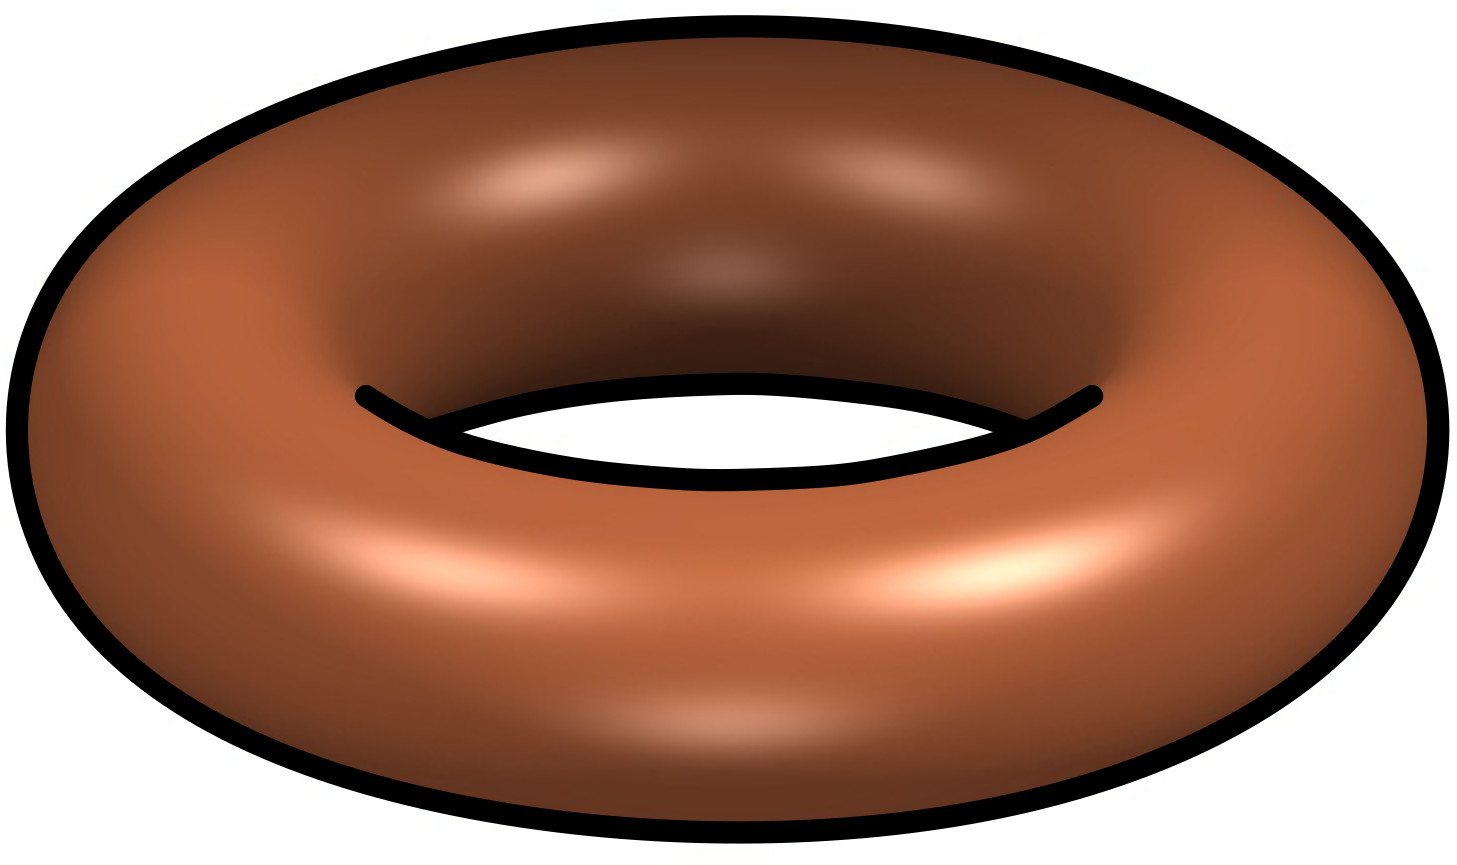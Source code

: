 <?xml version="1.0"?>
<!DOCTYPE ipe SYSTEM "ipe.dtd">
<ipe version="70107" creator="Ipe 7.1.8">
<info created="D:20130417192242" modified="D:20160304171206"/>
<bitmap id="1" width="699" height="415" length="36445" ColorSpace="DeviceRGB" Filter="DCTDecode" BitsPerComponent="8" encoding="base64">
/9j/4AAQSkZJRgABAQEAYABgAAD/4QA6RXhpZgAATU0AKgAAAAgAA1EQAAEAAAABAQAAAFER
AAQAAAABAAAAAFESAAQAAAABAAAAAAAAAAD/2wBDAAIBAQIBAQICAgICAgICAwUDAwMDAwYE
BAMFBwYHBwcGBwcICQsJCAgKCAcHCg0KCgsMDAwMBwkODw0MDgsMDAz/2wBDAQICAgMDAwYD
AwYMCAcIDAwMDAwMDAwMDAwMDAwMDAwMDAwMDAwMDAwMDAwMDAwMDAwMDAwMDAwMDAwMDAwM
DAz/wAARCAGfArsDASIAAhEBAxEB/8QAHwAAAQUBAQEBAQEAAAAAAAAAAAECAwQFBgcICQoL
/8QAtRAAAgEDAwIEAwUFBAQAAAF9AQIDAAQRBRIhMUEGE1FhByJxFDKBkaEII0KxwRVS0fAk
M2JyggkKFhcYGRolJicoKSo0NTY3ODk6Q0RFRkdISUpTVFVWV1hZWmNkZWZnaGlqc3R1dnd4
eXqDhIWGh4iJipKTlJWWl5iZmqKjpKWmp6ipqrKztLW2t7i5usLDxMXGx8jJytLT1NXW19jZ
2uHi4+Tl5ufo6erx8vP09fb3+Pn6/8QAHwEAAwEBAQEBAQEBAQAAAAAAAAECAwQFBgcICQoL
/8QAtREAAgECBAQDBAcFBAQAAQJ3AAECAxEEBSExBhJBUQdhcRMiMoEIFEKRobHBCSMzUvAV
YnLRChYkNOEl8RcYGRomJygpKjU2Nzg5OkNERUZHSElKU1RVVldYWVpjZGVmZ2hpanN0dXZ3
eHl6goOEhYaHiImKkpOUlZaXmJmaoqOkpaanqKmqsrO0tba3uLm6wsPExcbHyMnK0tPU1dbX
2Nna4uPk5ebn6Onq8vP09fb3+Pn6/9oADAMBAAIRAxEAPwD9/KKKKACiiigAooooAKKKKACi
iigAooooAKKKKACiiigAooooAKKKKACiiigAooooAKKKKACiiigAooooAKKKKACiiigAoops
06W8ZeR0jQd2OBQA6isDXfix4V8Lqx1PxN4f04I2wm61GGEBvT5mHPtXEeJP27Pgt4QFwdT+
K3w+tDaHEwfXbYsh9CA+e9S5xW7LjTm9k2erUV86a5/wVy/Zo8OXKQ3Xxo8DB5F3Dyr3zhjP
qgIH0rlb3/guf+yxY3UsLfFjS5GiYqWisrqRGx3DCLBHuKzeIpLeS+9GscJXe0H9zPrWiviV
/wDg4Y/ZYR2X/hOdTbBxkaFd4P8A45WDe/8AByZ+zBaXksS6v4xuFjYqJIvD8pR/cZIOPqBU
PGUP5195osvxL/5dv7mffFFfAf8AxEp/sxf9BLxt/wCE/J/8VR/xEp/sxf8AQS8a/wDhPyf/
ABVL67Q/nX3j/s3Ff8+39x9+UV8B/wDESn+zF/0EvGv/AIT8n/xVH/ESp+zF/wBBLxt/4T8n
/wAVR9dofzr7w/s3Ff8APt/cfflFfD2n/wDBxJ+y1fWMUz+MdatWkXJim0G6EiexwpGfoTW5
on/Be/8AZX1qzMx+JaWeGK7LnSryN/rjyzxVLF0H9tfeS8BiV/y7f3M+xaK+Y9J/4LM/sv6x
bwSR/GXwnEbjG1J3lidcnGGDINv412mg/wDBRn4C+JppI7H4wfDyd4huYf25bpgf8CYVar03
tJfeZyw1Zbwf3M9oorj/AA/+0L4B8WCI6X438I6j56eZGLfV7eUuv94APnFdRY6ta6mivbXN
vcK43AxSBwR68dq0Uk9jJxa3RYooopkhRRRQAUUUUAFFFFABRRRQAUUUUAFFFFABRRRQAUUU
UAFFFFABRRRQAUUUUAFFFFABRRRQAUUUUAFFFFABRRRQAUUUUAFFFFABRRRQAUUUUAFFFFAB
RRRQAUUUUAFFFFABRRRQAUUUUAFFFFABRRRQAUUUUAFFcT8W/wBpT4ffAbTmuvGfjTw14ZhU
E/8AEw1COFzj0UncfwFfJfxs/wCDiP8AZx+FBlh0nWda8c3kfATRdPYwt/21l2L+Waxq4ilT
+OSR0UcJWq/w4N/I+6qK/GL4wf8AB074hv2nh8A/CzTbCNsiK61zUGnkHuY4go/Dca+Wvi5/
wXW/af8Ai8ZEXx0nha1kyPJ0GwitcAnpvIZ/x3V59XOcNHZt+h61HhzGT+JKPq/8rn9Hmoan
baTbNNd3EFtCvV5XCKPxPFeQ/FH/AIKF/A74L+YPEvxV8EabLEcNF/akU0oPHGyMs2efSv5k
/iD8cviF8Xp2k8U+N/FniFnJJF/qs069c/dZiO57VyCaGoYkgEnua4anEC+xD72enS4Tf/Ly
f3I/oV+Iv/Bxb+zL4FaRLLxD4g8TTJ0Gl6PKUbp/FLsHf9DXgnxC/wCDqvwlZiVPCvwn8R6i
wzsl1LUYbVTxwSqK56+9fjWmjquOMD6VKulqOgrinntd7WXyPSpcL4WPxXfz/wAj9IvHn/B0
j8XtaaRfDvw+8D6HGchGuXuL2Qc8E/MgzjjpXjvjj/g4L/al8a+YsHi7RtAjfOF03RYEKjOe
GcOeOnXpXyENNUY+U05dPA6AH8K5Z5riJbzZ3U8jwkdqa/P8z1/xd/wVB/aQ8ds/9pfGXxyy
ybgUt782ygN1AEYUY/l2rzLxL8cPiD40kkfWPHXjDUzNjf8AatYuJQ+OmQz4OKofYMdFpRZY
6AiuaWLqS3k38zshgKUfhil8jEvYbnVZGe6uLi5dzuZpZGcsfU571GuiIv8ADXQfY/bNH2P/
AGaydZmyw67GCNHAHC5FOXRx/dxW59kPoRS/ZPY0e1ZXsEYn9kKP4RR/ZSjoorb+yexo+y47
Gl7UFRRi/wBlD+7R/ZY/uitv7L7UfZval7VgqKMT+yx/dFH9lD+7W19m/wBk0fZfY01UYexR
if2Sv90UHSF/u1tfZT2Bo+yn0NHtQ9ijCOjjP3KRtGU9VxW99lPoaPsntT9qL2KMGPSjA++N
njcd1OD+lbWi+PfFHhog6b4k8Q6cQuz/AEbUZofl9PlYce1SfY/9mkNnjtTVdrqTLDRe6PQ/
CH7ffx58BbP7J+L3xBtVjZWVTrM0q5UYHDsQQB26V6r4G/4LlftTeBfLCfEy41dI8fLqmn21
zuwc8koGOenXpXzKbMZ6UhsgewraGOrR2k18zmnllCXxQT+SPv3wP/wc2/H/AMOmNdZ0LwD4
hVcbi1jLau/OTykmAccdK9p8Af8AB1e6iNfFfwdbPG+TSdZz65IWSP6fxetfkudPB7Zpracp
4xiumGcYmP2jjqcPYOX2Lel0fvB8OP8Ag5l/Z98VrGuuWPjfwrM5AP2jTVuY1/4FE7HA+lfQ
Hwv/AOCvf7N3xcaKPSvi14Xt7iUcQajK1hIOnBEwUd/Wv5nG0tT2qJ9GVuoFdlPP6q+JJnBV
4Vw7+Btfif1xeFPiFoHjuzS40PXNI1iCQblksryO4Vh65Qmtiv5FfDGv634HvUudD1jVdHuY
zlZbK7kt3B+qEGve/hR/wVn/AGkvgxLGdK+K3iS9giGBb6rIuoxEYxjEwY/ka7afEFN/HFr0
PNrcKVlrTmn6q3+Z/TfRX4X/AAh/4Od/i/4TaKLxl4N8I+LIAQHltvM06cjuRgumf+Aivqv4
M/8ABzd8GfGjwweL/Dni/wAFzvw8vkpqFsh/3oyHx/wCu+lmuGn9q3qeVWyLG094X9Nf+Cfp
LRXi/wAE/wDgon8EP2h0iHhL4meFNRuZRxayXq21yD6eVLtbP4V7NDMlxEskbrIjjKspyCPY
13wnGSvF3PLqU5wdppr1HUUUVRAUUUUAFFFFABRRRQAUUUUAFFFFABRRRQAUUUUAFFFFABRR
RQAUUUUAFFFFABRRRQAUUUUAFFFFABRRRQAUUUUAFFFFABRRRQAUUUUAFFFDMFBJIAHJJ7UA
FFfO/wC1F/wVT+Bn7I0csPinxxp1xq8WR/ZWlEX96T6FIyQn/AytfnX+0z/wc7eJfEK3Nh8J
fA1pocLErHquuv8AabjH95YEwin/AHmauLEZhQo/HLXtuz0sJlOKxGtODt3eiP2XvtQg0u0k
uLqeG2giG55JXCIg9STwBXzJ+0P/AMFkP2eP2bfOg1b4gadrOpwkqbDQgdRnDDsfLyi/8CYV
+BHx9/bY+MX7VN3JJ468f+ItZt5CSLIXBgsk9hDHtTH1FeXW+gquPlA/CvFr8RdKUfvPo8Lw
i3rXn8l/m/8AI/WD9oD/AIOj7y58+0+F3w2SFTlU1DxFc7j7MIIjj8C9fFXx3/4LAftH/tEt
NFqvxF1PRNPm62WggabCB6Zj+c/ixr5/i0kDHyk1Yj0wDOFrxq+b4ip8Uvu0Po8NkGFo/DBX
89fzMjVnv/E+oPeapfXupXcpy011M00jH1LMSTSRaKB/DW6mn+oAxUi2HqK8912z1Y4ZJWSM
RNKAHQCpV00dxjFbAssUosx6EVDqs0VEyl08dSKcLFfTNan2Qe9H2Ue/5UvaFKkZosgOwpRa
AdBWj9mA65H4Un2ce1LnBUyh9l9qPs+OgFX/ALOPak+zego5wdMpeR7Unk/Sr32ak+y+5oUg
9mUvJ+lHk/Sr32X3pPsg9RRzh7MpeT7Cjyvarv2QUfZBQpB7Mo+T9aPJ9jV77IKPsnoKamHs
yj5XsaPK9jV37J7Cj7J7CjnF7MpeV7GjyvY1c+yn2/Kj7Kfb8qOYPZlPyvY0nkj0NXPsp9DR
9lPoaOYOQp+SPQ0eSPQ1cNsR2pPsx9B+dHMLkKnkj0NHkj0NWvsxHrR9nPvRzByFbyB6UeQP
SrPkEdiaPJI6gijmDkK3kD0pDbAnOBVoRewFKIc9h+VHMCgU/so9BSGzB7Cr3kewpRbjvijn
H7MzzZD0NNOnj0Naf2b2o+y+1HOJ0jIbTRyMVG+lBuwNbf2T2pPsZPUCmqgnROebR9rhlBVl
OQRwQa9X+Cn7cfxo/ZwnRvBvxI8V6TDH/wAupvGuLYj08qTcmPwrhzZccCmtYEg8YFa08TKD
vF2MauDhUVpxTXmj9CfgL/wcyfFjwOYLbx/4U8OeNbRMB7m13adeEevy7oycf7Ir7e/Z6/4O
Fv2f/jP9nttd1HVfh7qcxCmLWrctbg/9d49y49221+Cb6aG6rxVeXSFYHK4zXq0M9xENG7+p
4eJ4XwlTWMeV+X+Wx/WD4A+KPhr4q6Mmo+Gdf0fxBYyKGWfT7yO5TB6coTj8a3a/k7+HXxE8
V/BnXk1Twj4j1vw3qER3CfTryS3b8dpGR7HNfbn7Nf8AwcTfG74NR21j4ztdI+I+lxEK0l2n
2TUNv/XaMbWP+8h+tezh+IKM9Kit+J85i+E8RDWjJS/B/wCR+9FFfEn7MP8AwXz+A37QT29j
rGqXfw81qYhfs+vKEt2b0W4XMeP97bX2d4f8R6f4t0iDUNKvrPUrC5UPFcWsyzRSA9wykgj6
V7VHEU6qvTkmfOYjC1qD5asWvUu0UUVsc4UUUUAFFFFABRRRQAUUUUAFFFFABRRRQAUUUUAF
FFFABRRRQAUUUUAFFFFABRRRQAUUUUAFFFFABRRWL8QPiR4f+FHhe51vxNrOmaDpFmpea7vr
hYIox7sxHPt1pN21Y0m3ZG1WZ4x8baN8PfD9xq2varp2i6XaLumu724SCGMe7MQBX5nftp/8
HI/hfwQbvQ/gvox8XaouY/7b1BGh06I/3o4+Hl+p2j61+WH7Rn7W/wAUv2wNfa/+IPi/VtdQ
uZIrIyGOytvaOFcIuPXGfevGxmeUKOkPef4fefRZfw1icRaVT3F57/d/mfsB+1x/wcafCn4N
PdaX8OrG7+JOuQkoLiIm10uNgccysN0g/wBxcH1r8yP2pf8Agrx8fP2uGuLXVfFs/hrw/cZH
9kaBmygKn+F3B8yTj+82Pavniz0IIB8oFX4NJAAwtfMYvOq9bS9l2R9rgOG8LQs+W77vX/gG
FDohklaR90kjnczNyWPck+tXYNHC4+UCtqPTfYCp0sAO3WvJlWbPfhhkjIi0wDGRUyWAHRc1
qizAxx0pwtR2GKydQ2VFGYtn04p4sz3FaP2f2FHke36UnMpUzP8Asp9DS/ZSOxq8YsemfpSG
L2Bo5g5Cj9nPoKDAfT9KumL2IpPIznihSBxKJh9hR5XtV8Wmexp62JPahSFymZ5J96X7Ofet
ZdMLYwvWpo9HLYAU4pqQuQwxaZ7U77KfQ10MegM38JqePwyzY+U0XDkOZ+xN6UfYj6GusTwq
5I+UmpB4UfptP5U7sTiciLA+hFL9gPpXXHwqw42nP0preGGX+H9KOZicTkjYkdj+VN+xH0Nd
W/h5l/hNQSaIV/hxRzByo5s2ZHbFNNofTNb8mkkdjkVDJp2O3FHMHKYptPak+y+1azWOO2KY
bP2p8wcpmfZfak+yn0H5Vp/Y/YUoss9gaOYOUy/sho+yGtcWBPIBqQaYTjjmjmEomJ9jPtR9
jPtW8ujk44NPGiE/w0+YfKc99kPpTfsjehxXSDQSf4T+VIdBYfwkUcwuU5s2hHYUn2Y+mfwr
on0Jh/Dyaik0Vv7p4o5g5TBNufQUnkH0rZk0lh2IxUT6aVPTFLmDlMrysdgaUIfTFX2siueD
xUbWpHUEmjmDlKoT1NKEHoTU5gx2H5UnlkccCjmGokQi9hS+V64qUJ6mnLH6DFLmY1Eh8nPQ
fpR5Ht+lWViz1p4hB7ZpXGolP7NTWtQeMVoeSO+BS+QD0yaOYOQy3sQeo4qGTTA3bmtr7MDz
ig2gPUdKaqCdJM5y40YODlQRXon7Pf7XXxU/ZM1hLvwD401rQkVgz2izGWzm9nhfKH8s1zbW
IPaoZNOz2zW1LEyg7xdmc9bBwqRcZpNH6kfsm/8ABy6Q9ppXxn8JeWMBH13QQSM/3pLZj/6A
34V+ln7Pf7WXw6/ap8NjVfAPi3SPEVuADLHbzAXFuSM4kibDofqK/mCn0kNnK1Y8HeJte+F/
iW31nwzrGp6Dq1oweG6sbh4JUI56qR+Ve/hOIqsPdqrmX4nymP4Qo1LyoPkf3o/q5or8U/2P
/wDg4y8dfDIWWjfFvRY/Gukx4jbV7ILb6nGv95l/1cpH/ASfWv1a/Zi/bQ+Gv7YHhSPVfAXi
jT9XJQNPZFxHe2ZI+7LCfmUj1xj0Jr6jCZjQxC/dy17dT4nH5RisI/3sdO61X9ep6lRRRXce
YFFFFABRRRQAUUUUAFFFFABRRRQAUUUUAFFFFABRRRQAUUUUAFFFFABRRRQAVHeXkOn2sk9x
LFBBCpd5JGCogHUkngCvFP20v+Cg/wANf2FPBjal401mM6nOhNjo1oRLf37dgqZ+Vc9XbCj1
r8Qv28f+Cu3xU/buvrrSzdy+D/AbOfK0PTpWU3CdjcyDBlPtwo9O9ebjs0o4ZWk7vt/Wx7GW
ZJiMY7xVo93+nc/R39vX/g4I8Bfs9zXvhz4ZW9v8Q/FsOY3ukkI0iyfod0i8ykeicf7VfkL+
03+198T/ANtLxWdV+IPie+1aNJC9tYK3lWNkCfuxwr8o9MnLHuTXA6doAjUYUCte00kAD5cm
vi8dnNau7N2XZH6PlfD2HwqTiry7vf8A4Bj2WhBAAF4HtWlb6UFAyAK1YNNwBxirUdiB2BxX
jSrXPooYdIy4dOAAwtWEsT6CtJbTtini1IxwaydQ3VIzxZYxmnfYx71f+zH+6aQwY7UucpUy
l9lHoKPsw9P0q4YvYU0x/UUKQuQpm3FNaDFW2jPcZpvl56ZppicSmYiKTyCe1Xlts9qliscn
pVcxPKZyWpPapo7At0BrXt9JLEcGtOx8OmQj5TQpCcTn4NHL/wAJ5q/a+HGkx8p5rr9L8HtJ
j5P0rqdG+H5kx8n6VVxWPOrPwe8mPkOK17HwE8mP3ZP4V65ovwxL7f3fH0rrtH+E4bbmP9KB
cp4bZ/DZ2x+7P5Vp23wwc4zGfyr6E074TDAzEMfStWD4WIgGYx+VFyWj5zi+F7Af6v8ASnn4
aFR9w/lX0XJ8OEiH+rH5VQvvBEcQPyAEVSYj58n+HpQH5P0qhd+CRHnKV7nqvhiOIH5RiuX1
nSEjDcCqA8fvPCwTI2jism80EJn5ea9J1izRM4ArltWRQT04oJZxV3pYTPHSs24sgvauk1Jl
BPtWJeuOaBMypbYAnioWgHIq1cSDJqs8oyTQIYIB1wBUsdsDjimLKDViGQZzQBJDZBu3Wrlv
pgbtwabaMDjmtax2nHTigCK30QNjir0Hhvf/AA9a0dOhVscVvabZI+OM0Ac3F4S3j7tSjwWW
Awh/Ku7sNISTHy5rYtPDiOB8ooA8rfwOSPuEfhVefwM3PyH8q9qj8II/O0UsngZWB+QflQB4
Pc+CmGfkP5VnXXhFkJ+U175d+AQQfk/SsfUfAGM/Jg0AeFXPhpkz8pqhcaGy54Ney6l4G25G
yue1PwgUz8hxQNI8wl0wr2NV3siueDxXc3/hspn5ayLvRihPy4xQUkc01qc9KTycH1rWnsCu
RjpVWS2x2pNjsVAh79KeBngCpDDjseKQKB0qWxoAgHbJp4T14oQd/SpEXJ6ZpFpDViz0FOEB
OOBzU0aCpVTPsKhyKUSsLU+gzSGzPtV1Y89BSiHPYflS5iuQzmsie2ahl08HqtbPkD0pDbZ6
imqgnTOcuNJDg8AipvB3iXXfhZ4qtdd8NavqOhaxYuJILuynaGWMg56r29jwa2Xsg3JFVptN
B6DNa067TumYVcNGSakro/Rz9hv/AIOKNX8MSWvh7446e+rWQxGniTTYQtzF0AM8IwHHqyYP
+ya/Vz4Q/Gnwp8e/BNr4j8Ha9pviHRbxQY7mzlEig4+6w6qw7qwBHpX8vF3o4YEFcZrtv2bP
2pviJ+xt46TX/AHiC60mYsPtNoT5lnfKD92WI/Kw9+o7EV9Pl/Ec4WhX95d+v/BPis24Qp1L
1ML7su3R/wCR/TxRXw9/wT3/AOC3ngL9rd7Lw14uW38CePZQsaW9xN/oOqSdP3Eh+6xP8D8+
hNfcNfYYfE060Oek7o/PcVhK2Gm6daNmFFFFbnMFFFFABRRRQAUUUUAFFFFABRRRQAUUUUAF
FFFABRRWX428b6P8NvCWoa9r+pWekaNpUDXF3eXUojhgjUZLMx/yaTdtWNJt2RpySLEjO7Kq
qMkk4AHrX5p/8FNv+C92jfBOTUPA/wAGpLHxL4uTdBea2f3un6U3QiPHE0o/74B9elfL3/BU
v/gt54g/aiv9R8B/Cq6vvD3w/Rmt7vU4yYr3XgCQcEcxwH+795u+BxXwVpGghAMjk96+WzTP
lG9PDv5/5f5n3GScLOdq2LXpH/P/AC+8v+N/GHiP4zeNb3xJ4s1nUfEGu6k5kuby9mMsshPu
egHYDAHanWGjBcDbyKv2OkhQMjArVtdOxgYxXxdXEOTu2fo2HwkYJKKsULXSwMZGavQ2GMDG
BV+GxAxxVmOyPpiuSVU9CFEoR2WB0qVbQDt1q+tmPfBpwtQOxP4Vm5mypFEW2Peg249DV42w
9MU1relzD5CkYB9DTGiI96tvGR2zUbpj3BpqRLiVGjB7c1E6Y6jIq1KmOaiZd31rRMylEr+X
noacsOT0NSiP2AFSxRcjiqTIaGw2uSOKv2en7iOKLWDOOK2dOtQSOKpMhofpejByOK6nRPDY
cr8vWoNGtV+XgcV2GhQIu3IFMRc8PeElYrlf0rvPDng1DtJQCs3QDGm3OMV2uh3scYXkcVaI
ZsaB4PjULlB+VdfpXheJFHyisHTdeiiAywGK1YvGEUSj5hx70xNnRQaNDEo4HFFxbwxDovFc
zc+P44wcOBWNqnxJRQf3gx9aaRDZ02qXEMYPIrk9d1WJAcEVzOufE5MMBIPzri9f+JQbdiQf
nVJEtnSeIddjXd8wxXC+IPECZbDCuf174geZuw/61x+s+NPMLfP+tMTkbWua8pLYYGuS1fWQ
SeaytU8UF8/NWDf68XJ+aixNzR1HVQxPIrGu9QBJ5qjdaqWzz1qjNfZzzT5RXLs9715qBrv3
qhJd571GbrvmmohzGkt371PFecjmsUXR9qkS7IxzRyi5jo7W/AxzWtY6mARzXGw35GOau22q
lf4qdg5j0HTNVUY5HNdHpWrrxzzXl1nrhUj5q2dO8SFCPmxiiwcx6/pGrocciuo0rUo2xyMV
4vpni3bj5q6TSvGm3Hzj86LIOY9l0+7jcDkGtS38px2NeVaZ45HHz4roNP8AHC4GXFLlHzHc
vZROOgOao3ukRsCcA1k2/jJHA+cVOfFCSD7w/Ok4gmUNV0BDnCiuW1nw8vzYUV1t3rcbg5Ir
E1O/jkB5FKw7nBaxoKjdha5jVNHCbsKK7/V5UbPI5rmNW2ndjmgpM4i/00KTxism6s9pPFdV
qSjJ4rEvYxk0mikzDlgx2qJkI6jNX7hME1Vdcc1DQ0Q1JF2prIDyOKVPlx3oZaZYQcAetTKM
n2FQxnIFTx96yZrEei5+lTJDkc8CmxLkgelWETPAHArNs1jEasI7Cni3PoKmSP0qRYs9qhyN
VAqG19gTTHss9utaS25IpTafiaSmP2ZjS2Gc8Zqlc6YGBGK6NrM+mahmsuvGKuNQznRucZe6
MVcOhZHQ7lZTgqR3B7Gvvn/gnD/wXM8T/s6z2Hg74ry3virwUpEMGqEmXUdJXoNxPM0Y9D8w
HQnpXxZc6cCDwDWTqGjBwflFengsxq4eanTdv1PGzLKKOKpunWjf816H9QHwx+KPh74z+CLD
xJ4W1ey1zQ9TjElvd2sgeNx6exHQg8g8Gt+v5w/2Gv8AgoJ4+/YA8fLeaBcyap4Xu5AdT0C5
lP2a6Xu6f885QOjD8QRX7x/sefto+B/22/hbB4m8G6ikroqrqGmysBd6XKRzFKv8mHDDkGv0
HLM2pYuNtpdv8j8mznIa2AlfeD2f+Z6zRRRXrHghRRRQAUUUUAFFFFABRRRQAUUUUAFFFYPx
P+J+gfBnwFqnifxPqlpo2haNA1xd3dw4VIkA/UnoAOSSAKTaSuxxTbsit8ZPjJ4a+AHw21Xx
d4u1W20bQdGhM1zczNgADoqjqzE8BRyScV+AX/BTX/gqr4q/4KHeMjpeni78O/DbS5W+w6Us
pD35B4nuccMxGMJyF9zzVD/gpz/wUy8Tf8FEvik9vA9xpPw40S4YaPpIYgXGDgXU4/ikYcgH
hAcDnJPz5o2jhVHHNfFZznTqXpUn7v5/8A/SOHeHFStXxCvLou3/AARmkaIEAG2uhsNM2gcZ
IqXT9NCgACtm0sOmAK+Qq1rn6BQw9ita6eBjjmtCCxwBkVat7IDGBirkNn0yMVxzqHoQpFOO
0AHTFSra+1XktAOgyakFvx0FZuZsqZQ+zHuDSGDHb9K0PI9v0pjxccikpDcDPaL2qN48dKvS
wdxVeRMZ44qkyJRKciZGcc1XdcHHY1dlXBqrOMGtIsykitIOPpUWwc81LL3+tRF+wrWL0MJD
R1FTRHmoCwBxTllA79KtIyNK1cAitawuAuOcVz0VztxzirUOohCOa0RDZ2um6gExyBXQ6Zrq
x4+YV5rBre3HzVcg8SFMHdVJENnr+neK1iA+YVs2njxYgPn6e9eJR+LimPmNO/4TdgPv8fWq
SIcj3dfiWEXiTGPeorj4qlQf3n614RN49YA4cj8ao3Xj12z85H41SiQ5HuGofFk4I839a5/V
fiqzA/vD+deO3fjZ2z85yfesy78Xs2fnNUkQ5HqGq/EppM/vDz71zmp+PWkJ+fr71wF14md8
/Maz7jXWbOW61SiS5HYah4vaQn5zWNe+JGcn5jXNz6uTnLE1Wk1EtnBJquUhyNq51lmzzVGb
US2eazWvCxOD1phlZu9NRZLmXJLsnvUT3Ge9VwGPcinCIn1pqIucc0/400zHtS/Zz6Gj7Ofe
nykuY0yn1xSfaCO4pxgYetMaE+mKOUOcet2R0NSJfEYwelVSpXqKYzEEjpQoi5zUi1QrgZq3
b62y4+Y1z/nFeM0q3RHc8Ucoc519r4kZMfMRWpZeLWTB3GuAS/I7nNTx6qQeGNHKPnPULHxu
y4+c/nWzY+PiuPn/AFrx+HW2GPmNW4PELLj5jxRyjUz2u0+IPT94fzrQg8f5A/efrXiEHidh
/EauQ+K2H8Zpco1M9p/4TnePv5qGbxgHBG6vJo/FzAffNSr4tOOWPPvSsUpHol54kDg/MDWR
fawHzzXJHxNvH3qhk14tn5s1LiUpG3e34bODWVdXQOec1Rm1fdxmqsuobs85qXEpSLU0wOea
rSOPWq73ee9M+0+9S0aKROzE/ShWxwelQiXPc05ZM+4qGi4stwtnirMZz+NUIXwRzxVyFulR
JG0WXIDk5q1COM1VtzyKuW44FYSZ0QJ4kzgelWY4sdsk1FbrnnFW4k9RWMmdMUCQ5xmniAHt
UsURP1qwluB25rNyNVAp/Zs9qY9qDkYrTFuD2FBtQRjGKSmP2ZizWIOeMVSutPyDkV0clmD0
BFVZ7I85Gc1cahnOlc4/UNJDAjHWuj/Zy/aO8Z/sd/Fiy8YeCdTlsb22cfabYsTbajFnmKZO
jKRn3B5GDTbvT8g8VjajpQYHjOa7cPipQkpRdmjzcXgoVYOE1dM/oL/4J/8A/BQ3wb+338NW
1PQ3Om+ItMVV1jRJ3BuLJyB86/34mOdrD6HBr3+v5hPgj8bfFn7K/wAWdN8a+CtSk0zWdLfP
HMV1Hn5opV6OjDgg/wA8Gv6Bf2Av28/Cv7ePwbt9e0aaK016xRItb0hm/fafPjnjqY2OSrdx
x1Br9IyfOI4qPJPSa/E/HeIeH5YGftKetN/h5P8ARnu1FFFe6fMBRRRQAUUUUAFFFFABRRRQ
BFqGoW+k2M11dzw2trbIZZZpXCRxIBkszHgADkk9K/Ab/gsf/wAFTL39uf4lSeCvCF3Nb/C3
w1dHy9pwNeuUJH2lv9gZIRT2+bqePpP/AIODv+CmkmnLP8BPAuogXFyit4tvbaTJjQgMtkCO
hIwz+gwvrX5R+HtIEaKNuBXyefZpa+Hpv1/yPvOF8kvbFVl6L9f8i7oejhFUAAYrqNM04KBg
ZqHStPwBwMmug0+y4HFfDVqp+m4ehYWxsenHFatrZ9MCnWdnwOOK0re14AA6VwTqHq06RFBa
AAYFWY7U+lWYbQDnHNWEt/aueUzqjTKa2nrTvsgq6IPagwe1TzF+zM9rYjtUUkWO1aTw1BNB
nJxzVKRMoGbImO1VJ48E+laU0ZGRiqdwnymtIsxnEzphxVO461euBwao3R5PrW8DmmVJ2/Wo
HfaKknbDH0FVZZM5Oa3ijlmxWkx3xTTMR361C8nv1qGS42961SMZMtG729zTft5/vCs97g9c
1G9yR3rRRMpSNYamVHJ6Uf2wR3rEkvdueeagkvic84zVqJk5G++ukZ+aoJdfY/xGsF70881D
Jen1q1EzlM3Jdcbn5jVaXWm5+Y1iyX3XnNQSXpPGatRM3M2JtXPPzVVl1QnuSRWW90T361E1
z71SiZuoaMmos2eage8Jzz1qi116mmm6HqatQIcy6bgnnNAlJ6YNUhck1JHKWxzVKBDmXF+b
HbNTxpuqtb/MR61o2kO7FNQJcwhtt3arUVgW7E1bs7INjjrWraaaGxwKpQJczHj0wkY28U7+
yWxnaa6eDSVIHAqb+yV644p8gnM4+TS254qtNpzL2NdnPpSgHgVn3mnKoPHSjkE5nIT2jL2q
nPEVzXSX1oq54xisi9iC54xT5A5zIlJXOO1QvMV7irF1gZqjNKAaOQOckNyRQLw9zVN5x61G
bkZ60uQfOaS35yOeKlTUSDyTWR9pHr+tKLnnrScBqZtx6mcdTxU0eqkYO7rWALnkc09bo9M0
uUamdEmrHON3SpU1cn+LpXNreHrk1It6Rxmk4FKZ0a6sT3PFO/tU/wB6ufS/PAJxUiXvvipc
SlM3RqZ7ml+3hj15NYq3ee+cVIt178VDiaKoa/2rPfNKJ8981lpdEY54qaO5DdSQahxNIzNJ
Lgg9c1NHMDg5wazUm9TU8U2COelQ4m0ZGlG/I7VdtnyBWXBKGxzV60fkDrmsZI3hI1LZske9
X7foKzrZjkGtK2BIFc0zspMvWy8D3q7AmcCqtqvArRtY84OOlc0mdkESwxYA45qzHD7UQRE4
q5Dbj0zWEpHTGJClsT2p4tOOlW0g9qkFvntmocjZUzOa0OOmcVDLaEdRWubY+hFRyW/XihTE
6RgXNlnOBzWZe2G4EEciuons+uBiqF1ZgggitoVDnqUjidU0sMGyK6f9lX9qTxZ+xJ8b9P8A
GvhS4cNAwj1CxLkQapbZy0Mg9COh6qcEVW1CwyDkVzms6WGDcV6WFxUqc1OLs0ePjsFCrBwm
rpn9Jn7Ln7S3hr9rf4KaP458K3Im03VY8SRMcy2U4A8yCQdnUn8QQehFeg1/Pv8A8Epf+Cgt
5+wZ8e47bV555fh34plWDWbYHItH+6l2g7FCRuA+8uR1Ar+gDR9XtfEGk2t/YzxXVlfQpcW8
0bbkmjdQyup7gggg+9fqWVZjHF0ub7S3X9dz8PzzKJ4Cu4bxez/T1RYooor0zxQooooAKKKK
ACvm7/gqT+3jYfsEfswal4hR4pvFesBtP8O2bYPm3TL/AKxhnOyNcuT6hR/FX0dc3MdlbyTT
SJDDCpd3dgqooGSSTwAB3r+b7/grd+29N+3T+13qmo2M8j+DvDDNpOgR8hXhRvnnxnG6RwW/
3do7V5ma436vRuviei/zPayPLfreISl8MdX/AJfM+d7jVtQ8deKL/W9Xup7/AFTVbh7q7uZm
LSTyuxZmJPckmum0awCheKydAsAqrwOK63SbQACvzbEVW22fsmDoJJJIv6ZZ8DjrW7YWnTgg
VV061wBxzW3ZW4AAryasz3aNMltbXoAK0be2CgcUy1iCqOKuwDpxXJOR6FOCFitunHWp0tj6
YpYjzU8fesJSOiMURfZvc0jWx/KrFFJM05SjJB7YNV5ocZGK1JFBHIqtPCKqMjOUDHuYeCcY
qhcJ1HrWzcw4yCKzLuIgmuiEjkqRMe6BGeOlZt0eT7Vq3qYJAzzWTeH5jXVA4ahn3T4zVOWT
Gamu3wTz0qjcTYHBrrgjgnISefGQDkmqsk2cnNJLL15yTVeWU+tbRic8pDpJwB161XlujyAe
KjlkJPWoJHrSMTGUh73HvUMlzjOTiopZMZGarSyHua0jExlMmku/SoJLknvUMklV5pyOM81p
GBjKZZe496hkuwO+aqSTk5yahe4I6mtFAydQtveVE10e5qk93ionvT2OK0UDN1C+bjvmk+0+
9ZrXZ9etN+1Y5zVKBm6hrLdAHrU8N0OKw1vgO9TRaiAeuatQIdQ6W1uuR0rVsbkcc1x9vqwG
ORWhba5tx8wqlAl1TurC5XjJ6Vs2N0oxyK89tPEYXHz1o23ikKB83601Al1T0W3u0wORU/2y
PHUZrz+LxeB/EPzqX/hMh/fpqmJ1Ttbi8TB5FZl7dpg8iuYl8XqRjeKpXPisMD84oVMTqmzq
F0gzgg1h6hcLkkEVQu/EYfPzD86y7vXA2fmFHIHtS1e3C5PIrMuLgZPIqrdaqGz8wqjPfgk8
ihwD2pcluBzzULXGO/SqEl7nPNRm896XINVTS+046HFH2r3rM+2H1o+2H1pcg1UNUXRx1NOW
8IxzWWLsk44p63ROB0pOBSqGqt3609bsHvWYkxPIPNSLITznNS4FqZprdDjmpFuPfrWarnrk
kVNHJ071LiWpmilyeOalS7PrWejfkalRuxqHE0UjRjuge9Txz9Oay0Y9M81NHKQcZzUOJpGZ
qxXJGOeKtQzgjg1kRTnjPerMM+Mc1lKJtCobNvNhhzWlavyDwaw7Sbdg5rWsnyBXPNHXSkbl
ockVrWgJwBWPYknbW3YJnHUiuKoelRZpWidOMVqWsXAGM1SsIc4JHStezh6E1xTkejTiT20H
AJFXYYM9qZCoAq3EOnauaUjthAWK2z0FTLbetOj7e1SAZOKycjojEi+yio3tePWrtNcd6SkN
xRmTWvXAqldWoYHituRAwORVS4twc45rSMzGdM5u9s8ggjmsLU7HIbjpXYXlrkH1rF1G0yCc
dK66czgrUjz3xBpQdW4Ffq//AMG/n7fsvjPw/L8EPFN40mqaJA9z4bnlbLXFqvMlt7mMZZf9
jP8Adr8vtYsshuKz/AHxC1n4I/E3RfFvh26ey1nw/dpeWsqnHzKc7T6qRkEdwSK+jyjMZYas
prbr6Hx+f5THGYeVJ77p9mf1G0V5v+yR+0hpH7Wf7Pfhrx3ozAQa1bA3EOfmtbhflliPurgj
6YPevSK/UoTU4qUdmfiFSnKEnCas1owoooqiAooozQB8Pf8ABeX9tY/sufsgXPhrR7zyPFvx
I36Va+W+JLa0x/pM3ByPlIjB9ZD6V+BOj2eHUY6c19Uf8Fof2p5P2qP29PExtrlZ/D/giRvD
umBJRJERC5E0ikZBDy7zkZBAWvmjR7f94OOtfAZ1jPbV3bZaI/VuHMuVDDRuvelq/wBPwOg0
S1wF4HFdRpdvwBisXR4cAZHWuisBjivlq0j7fDQsa1igUjitS2PSsyzPzCtG3PSvPmerTNGA
nAq1CeRVS3bgelWoj0rCSOuDLUZwanQ4b61WQ8g+tTqcgHvWTR0IlooByM0VCZaY2Q9BUExq
d+gPpUMw781UdiGVZ8E89Kz72HKkjtWjOOfY1TuOh962gznqIwdQjxzWHqIxmulv4g6njmud
1WMjPGK7KTPOrxMK+fBJ7VlzOWPXrWjfg5YYrMkOCfavQgjyqj1IpD1NVpnxx6VNK2B9KqTP
ya2ijnkyORuvNV5ZMZOafLJjOTVOebJrWKMJSEmlyetV5JOpzRNL71UnuM5AzitoxOechZp+
wPWq0kvXmmSze9VprnGQDWsYnPKZJLOB3qtLcZ74qKW4znJqtLcgd81rGJjKZM83XmoJLgDv
mq8t0T3wKryXPXnFaqBjKoWZLo884FRtdH14qnLdgZwagkvCe9aKBjKoaDX5XPIwKF1TbznN
ZL3fvUT3oGeckVagZOobq6wV6GpE14jjdiuZbUCM4PFRtqLf3jVqmZuqdeniMr/HipF8Ulcf
OfzriW1NhyWyKa2rEdWNUqRLqneDxWR0cfnQfFx/v1wH9s46k/nSf20f7xpqkT7Y75vFp6b/
ANaifxST/Hk1wx1onuaT+2D6mn7IPbHZyeJN2RvqCTXs8bq5T+0yf4jzThfE96XswVU6N9XD
fxcVE2pbs84zWELwnuaet0fXmlyFKoa/20kdaBck9zWWt2e5zUqXQ9alwKUzRW4Pc1Kk4OOa
zkn96kSb3qHEtTNJJamSX1rNjuCO+RU8dwDjmocTWMzQjlI75FTxyg9+az45vfNTRy9MGocT
WMzQR+fepUfuOlUop84B61OknTms2jaMi7FJnqetWEbOPUVQR+4qxFKDjmoaNEy2rdCOtSqe
hquj96lRu3Y1mzWLLMZ6iplYjBFVom/Sp0PGPSoaNEy/YSncB61u6a2cc1ztpkMD0roNIUnG
BXNVR2UGdFpik7RjJroNNh6HFY+kxdCegroLBDgcV5lZntYeJqWKhVGB1rStBx9Ko2keAB6V
p2seFHFcM2enTRZhHSrcS5IHpUMCd/SrUKHA9TXNJnZBEqDgmpEGOfWmoucDsKkrNs2SCkPI
IpaKQETdDUE/apz0NQTH9atEyKdwASciszULcHJAyDWrcHk1Ru/un61tBnLURy+rWvDDFcnr
llknAzXd6nCGUkVy+tW3XivQoTPJxNPQ+8v+Deb9r9vh98XdW+EOsXJGl+LQ1/o+8/LDexr+
8jHp5kYz9Yx61+x9fy5eCfHWpfCH4j6H4q0aZ7fVPD99Ff20inBDRsGx9DjB9jX9MXwM+Lum
fHv4O+GvGmjOG03xLp8V/CN24x71BZCcDLK2VPHVTX6Vw1jfaUXRk9Y7ej/yPxvjLLvY4lYi
C0nv6r/NfqdXRRRX0p8aFeNf8FBv2hx+yx+xt4/8bJMsF9pelvHp53hWN3LiKHbzkkO6njnC
k9jXstflv/wc5/HsaJ8HfAPw1tnUXHiLUn1q85O4QW6lI164w0kpPIP+rGCOc8mOr+xoSqdl
+J35XhvrGKhS6N6+i1Z+OFo0t9cPPM7yzTuZJHY5Z2JyST6k1vaRD+8HtWVpsOADgVtad8je
5r8yqyuftNCFrHQ6bgAdhW3YscjmsHT3+Vfatqzfp3rzaqPXoM2bRumc1p27dKyLV84rStny
Aa45o9GmzTtm4Aq3E361n274I5q7E3SsJI6oMuRtkVPE2fxqpE+CPep0bB+tYtHTFllD2p1R
q3QipAcjNZyRomIRkEVG65B9qlprr3oixNFOVMgjuKp3CZB960pY+4qrPFnJHQ1rFmU43MS8
jIyKwtWi3KxwMiuovbbcCQDWHqlqeSB1rrpSOCtE42/jKs3rWPc8MRXRarAQzHHNc7qOUkPF
enSdzxa0bFK4k6+tVJpOvNS3EnJNUbmbGRXVFHFORHcTdR2qnNMBnmluJgMnNULm5znngV0Q
ick5jp7nOeeKpzXAGeaZcXQGeeaoz3XUk1vGByzqEs90TnnFVZrkDqarz3noapT3gGcmt4wO
adUtTXZ55xVWW7Azk1TmvvQ1Vmvh3NbRpnNOqXZb3rg1Vlu85yaozX/XBqtNfdctWsaZhKqX
5bwDvUEl6ecGs6XUBzzmq8moH1xWqpmEqppPeHuage9HrWa94T3JqNrknvWigZOsaL347HNQ
vfHrmqLT+pNNMwz61SgZuqXGvCc85pjXBPeqpmHajz/aqUSecsGYnvSeZ7mq/nfWjzvrTsxc
xZ833pROemaq+d9aXz/aizGplsXGD1FOW6POCaped+FL5wpOI1M0Euz69KlS86ZrLEw45NPE
5HepcSlUNZLoHvUqXHvWOtyfyqRLsjvipcC41TZS5I71NHd9MnisaO9PGTmp470dziocDWNQ
2Y7kHvU6XHvWNHdeh6VYiuyMc1m4GkahsRXRHWrEVwD0NY8V2DjmrEVz05rOUDaMzYjm6c1Y
inxgEjFZMN12Jq1FcdMGspRN41DVjlyAc1PFL71mQz4xg1ahmBxg1lKJvGRpwy9PWp426VnR
S4q3DLuFZSRvGRcRu/cVZhbOKpxvVm0JLjvis2jaLNKzQsRXS6DBwpIrC06EnHGc12Hh/TyQ
vHFcNeVkelhoXZsaVbkgcda6HTrc8cdKp6Vp5AGR1rfsrLAAxgV5FWZ79CloS2dv044rSgiP
GBTLa3wAMVdggrjnI9GnTHQxdPQVZRCOO9JHHjHFTKnYVhJnTFCKMYA5p4QDryaVVx0GTSkE
dRUFoRhkHjpTKexwpqNjhTQgbI2OFNV5jzip5Dxiq0rcntWiRnJlac8mqV2eD6Vbmbr0qjdt
2reCOaozOvT8prB1eIMCR3rcvW+U+9Y+oEHiuqkzgrbHLatbZU8dK/YT/g3R/aDXxr+zZ4i+
Ht3Oz6j4J1I3NsrPkmzuRuAAxwFlWTv/ABjp3/IjU4cg9SDX1T/wQq+M5+En/BQXSdKnuEgs
PHFhcaNLuUkNLt86EDAOCXjCg8ff5IBNfUcP4p0sXHs9Pv8A+CfFcV4L2+Bn3jqvl/wLn7xU
UUV+mH4uFfgN/wAHCvxTk+IX/BRm+0cTLLa+DdGs9NjUMGCO6G4ccE85mHHUEc81+/NfzCf8
FAPHg+KH7d/xa1xZWnhuvE97HC5IOY45TEg4JHCoO5+prwOIavLh1Hu/yPquEqPNi5TfRfmz
zWwTag96v2jbXHvVO3+VQPSrMLYIPoa+DkfqMNje0+T5QM9K2LKTgVz9hLgjnrWxZS9BXJUR
6FGRu2knArStJOgz1rFtJeRz1rRtpenNcc4noU5GvA/T2q9BJkCsu3lyAc1cglxiueSOuEjR
jfpViNsjFUopM96sRv8AnWMkdMJFyN/WpUbHB6GqqPnkdamjcEYzWbRsmT0U1GzwetOqEujK
TGMmegyDUMsXBOMirNNZM9OtUnYTRmz25wazL/T94PGQa6CSHOeMVVntc54rWE7GFSnc4HxB
pTICwUnH61xevRGLccHBr2C/0pZlPGc1w3jfwZK9vJJboWI5KdzXo4aur2Z42Mwrs2jzi5lC
g81m3M/Uk1Z1JzG7KwKleCDwRWPfXXUZxivapxPnKsxl1dZzzWdc3mMgHmm3l71wayru+AyA
a7IUzgqVSe5vAM881n3N91yaq3WogZ5yazLrUwM85NdUKRw1K5euL/rg1RuNQAzzk1nXeqgZ
Bas+41UnODxXTCicU65qT6j15wKpTakBnByazJb4sTk1Xkuu5NbxpHNKuaMupE9DVaS8J6k1
N4c8Kaz40vFt9G0nVNXuHO1Y7K1kncn0wgJr3n4Xf8Ejf2mfjL5baF8F/HDQydJryxNjF353
TlB2raFFvZHNUxEV8TsfPbXJPqajaf3Ar9Fvhl/wa2/tReOWifWLfwX4Sgk6m/1kTSJz3WFX
+vWvfPh5/wAGfPie62P4r+M+h2YIBaPStGlnIOOm6R0HB9uRXRHB1X9k5J5hQW8j8azcD1PN
MNyOhr+gTwP/AMGh/wAHdJeN9f8AiT8QNbIKlkt47azVhjkfcc8nvmvXfB3/AAa+fso+GYUF
5oPi7XZBHsZ73X5lDHOd2IggB+nHtW0cvqeRzyzWitrs/mcNz16UhuvQiv6tPDH/AAQS/ZJ8
LbjH8GfD94WQIfttxc3PTv8APIcE+or0Lw5/wSv/AGb/AAlNBJp/wS+G0MlsmyNm0SGQgYxz
uBzx3OTWiy6XVmUs3h0TP5BzdjpuxT7cTXgYwxyyheuxS2Pyr+yjw9+xl8IfCSyrpnwu+H1i
JyDIIvD9ou/HTPyV0GjfAvwR4dWQaf4N8K2AlwXFvpNvEHx0ztQZq1lv94zecLpH8T+Lv7Bd
/wDPrc/9+m/wo+wXf/Prc/8Afpv8K/tS/wCFYeGv+hd0L/wAi/8AiaP+FYeGv+hd0L/wAi/+
Jo/s3+8L+1/7v4/8A/it+wXf/Prc/wDfpv8ACke1uoULNb3CKvJJjIA/Sv7U/wDhWHhr/oXd
C/8AACL/AOJqO7+EvhS/tpIJ/DHh6eGVSrxyadCyuD1BBXBFH9m/3gWb/wB38f8AgH8VIvB/
ezThd+4r+za//ZU+F+qWUttcfDjwJNBOpSRG0G1KuD1B+SuQ1/8A4Jsfs++KLVIL/wCDHw0n
ijbeo/4R+2XBx1+VBSeWv+YpZwusT+PoXQ9jThcjrX9ZHiv/AIIjfspeMvtBu/gh4Mhkucb5
LSGS1YYx93y3Xb07YrzXxj/wbXfskeLfOMfgLVNHaXb82n67dR+Xj+6GdgM9+Kh5dPo0aRze
n1TP5gxcD1NPW49CDiv6H/HP/Bpb+z5rxkbRPFPxH8Ps5YoBewXSJn7ow8WSB9cn1rxn4hf8
GeloUkbwn8bLpG/5Zpq+hKw+73aKQd/9npWUsBVXQ2jmlB7u3yPxJW4NSJdEY5r9OviX/wAG
mf7QXhVXfw54p+HvipVPyr9rmsZG6dpEKjv/ABdq+dvin/wQc/aw+Enmvd/CPWtXt4us2jTw
6gpHqBG5b/x2sZYWot4s6YY6i9pI+VI7wjvirEV+e5zWx8Q/2fviB8ILtoPFXgjxZ4ckTqNR
0qe3H5uoFckl171zyp23OuFa+zN6K9B781ahvCMc1zsd3jHNWIb8jHNZSpm8Kx0sF4DjmrUN
1jBBrnINRBxk1et77pg5FYypnRCqdDBdA45xVyC4xjB5rn7e9BxzV+3vOmTXPKB1QqG7BOG6
HmrcEuMVjW9z05q/b3G4DmsJROqnM14ZMgGtHS1MkmBzWLay8gV3vw78C3GsBZ5UaOAnjIwX
/wDrVy15qEbs78NTlUkoxVy/4X0N7x1bado6e9d/omh+Wq/LzVnQvDCWkaqqgAe1dFZaWEA4
wBXz+IxPM9D6vCYPlWpXsNO2gYHStW2tMAADGKlt7PpxVyG2AxmvOnUPXp0rEcFv7EVajix0
pyRdsVMkXfisXI6YxGpH6DAqRY8ewpwUD60tQ2aKIAY6Cmv0p1Mc8+wphLYY56Co3PQU5m6k
9Kidj+JoSIbI5nxmqszYHualmfJxngVVmfJNaxRlKRFM3Ws+6fJOCatXEmAcGs+4kznmt4o5
JyKd6/bmsi9bL4PatC8kzk1l3LZY9cCuqmjiqso3y7kPGeKsfBz4h3Hwd+O3g7xXaMI5/D2t
Wl+pKhhiOVWIIPBBAIweuagujwe+K57xDHmJs88V3YabjJSXQ8zGU1ODi9mf1Padfxapp8F1
A4khuY1ljYZwysMg889DU1eV/sNePx8Uf2Ofhjrxbe+o+G7FpDuBy6wqjdAP4lPHbpXqlfsN
OfNFSXU/nurTcJuD6Nr7ivrGoR6TpF1dysVitYXlcgZICqSTjvwK/k+8SayPE3jnW9SMvnnU
NQnufM6eZvkZt345zX9WPxD/AORA1z/sH3H/AKLav5O9ObLyHOcsec5zz9T/ADP1NfNcSt2g
vX9D7Pg2PvVX6fqbMJ4qxGefrVO3b5RVlDxjuK+Nkj9DizRspsY55FbFnNwDmuft5NrA9jWp
Yz4wM1jUidNKR0NpNnHNaVrNkDmsG0nxgZrStZ+hrjnE9GlM3LabBHoavQSdOaxrebp6Vftp
uxNc0onXCRq283QVbik6c1lwy9KtwTdATmsJROmMjQjkxg9qnR+4qlHJ0qeOTGOaylE6IyLi
PnHNSK2eD1qqj9xUySZHWs2jVMmopqtng9adSuWmIRngimPEG7ZqVRk4NLsPY0kxNFKW1znj
NUrnTxICCAa2GT1FRvAG571anYzlTuea+O/hFa+JkeWI/Z7ojh1HDfUd68Q8e+CdU8FysLy3
byCcLMvMbfj2/GvrKWzBzxWfqWhQ6hA8U0SSxuMMrKCD+FenhMylT0lqjxsdk8K13HRnxNf6
iBnnAFYt9qoGcnAr6Z+I/wCyZpXiVZJtLlfSro5OFG6Jj/u9vwrwzXf2U/iB/wAJXZ6Rp2iz
azc6lOtvamzIYSuxwo5xtyfXA96+owWNoVtIys+zPh8yy3FYe8pRuu61/wCGOBvtZAz81Zdz
qrOSAcA1+oH7JH/BrD8YPjHHZ6p8S/EOi/DrR7hRIbaFhqWpMp7bUIiQ49XOPSv0r/Zd/wCD
c/8AZn/ZwWC61Dwvc/EPWYgCbzxLN9oi3eq267Yh+Kn619NRy2pLVq3qfGYnOKUdE7+h/Nz8
J/gF49+P+spp/gnwd4l8V3kh2iPTNPlucH3KggfiRX2x+z5/wbK/tN/GloJ9e0zQfh3p0oBa
TWr4PcKD/wBMYd7Z9iRX9I3gvwBoXw40WLTfD2jaVoenwKFjtrC1S3iQDoAqACtevRp5bBfE
7nkVc4qS+BW/E/Hn4Ff8GiXgXRDHP8Rvih4i8QyDlrXRbSPT4T7b38xj+Qr7G+Cf/BBn9lb4
GLE9j8KtJ1y7iwRc69LJqUmQOuJCU/Ja+wKK64YanHaJwVMXWn8Umc94F+EXhT4YWCWvhrwz
oGgW0YAWPTtPitlGPZFFdDRRWyRzt3CiiimIKKKKACiiigAooooAKKKKACiiigAooooAKKKK
ACiiigAooooAratollr1q0F9Z2t7A4w0c8SyIR7hgRXgvxm/4JTfs6fH1Z28T/B/wRc3E+d1
zbaetlcA+okh2Nn8a+g6KmUU90VGco6xdj8vfjl/wajfADx+k83g3XfGngO7k5RI7pdQtUP+
5KN+P+B18U/Hv/g05+NngPz7jwH4t8IeOrVMlIJmfTLth6YfdGT/AMDFf0MUVzzwdKXSx108
wrw+1f1P5Bv2gP8AgnB8d/2WJZj44+F/i7SLWBiDerZNc2ZA7iaLcmPcmvGIb1o2IJII4IPB
r+124t47uB4pY0likG1kdQysPQg9a+a/2l/+CPv7Of7V4mm8VfDHQItTmUj+0tJj/s27BPff
Dt3H/eBrjqZZ/I/vPRo51b44/cfyiWupgkAnBrTtdRHGTkV+xX7V3/BpK8bT6h8F/iICoBZd
I8Tx8+yrcxD/ANCT8a/MT4y/8E+vi1+zr8VZfB/ijw9FaapEu/zIb2G5tmTJG4SRsR26HDe1
eTi8O6K5qui79D3sDjFiZKFH3n26nBWl705yK6TwpoGoeKbtYbC2luGPUgfKv1PQV6b8N/2P
IrIRz67dtdyDkwQ5WMexPU/pXtXh7wNZ6BaJBaW0VvEnRUUAV8ti83pQ0pav8D7fL8grztKt
7q7dTzH4e/AJNOKXGplbicciMf6tP8a9S0zw8luiqqBQOOlbFtpgQABQMVdhsQMcV85iMZOo
7yZ9hhMvp0Y2gihbacFxgVehswO1Wo7YDjFTJb/hXHKdz0YU0iCO3C9qnSE+mKkWML0GTTwh
PtWTkbKIxUC9s06nBB3yaCAFPHSpcikhtFFGcdaEguIxwPeonbtSux69zUbtge5q7ENjXbt2
FQTSYz70+V8DAqtLJ1OatIzkxkz44zzVWZ6fLJ19aqXM2Aea2ijnnIhuZc55qhdS4B96muJe
vNZ11PnJreETlnIrXkuATWfI361PdS72xnpVSZ+D710xRxzkV7l+CaxdcG6E49K1bl+3pWRq
7/umrpprU4qz0P3+/wCCL3iZfE//AATX+GjiZpnsba5snyuChjuplC9B0Xbzz9c8D6kr45/4
INDH/BNPwcMY/wBO1Ltj/l8l9h/nuep+xq/W8A74am/7q/I/BM1jy4yql/NL8zH+IZx4A10/
9Q+4/wDRbV/JxYSb3c5zljznOefqf5n6mv627u2W8tJYXVWSVCjBhkEEYwfav5QPiTob+Ffi
z4q0qQYfTNYu7VgV2cxzunTt06dq8PiSPuwfr+h9NwdP3qsfT9SvakkVci7fSqVo3arkR6V8
dM/Q4MnjGcVdtZCMZNU4u1WIyRgismjeLNi0myo56Vp2sx45rCs5sEDNadrLjFc04nXSkbVt
MRjng1fgm6Cse2lyBzV+2lzjnkVzTidsJGvbz5xzyKuRSdOayoH6Vdt5CR15FYSidUJGnDNw
AasRv3qhCx4qzC5GM96xlE3jMuo+Mc8VKj9x1qtGcj1FSqTtFZyibxmWUkzwalV/U5FVUY8H
0qVWxyOlZtGqkWM05WzwetQo/pyKeDkZFS0WmS0hUHtikV+xp1S0MYY/oaY8IPUVNRTTBopy
WYbsDVeXTwTnGCOfpWmVB6ikMYNUpshwTPQfgl+2x8Vf2d5YV8NeLtSSwgOf7PvH+1WhHpsf
OB/u4r69+Df/AAXlkjEFt4/8F7j92S+0ab/x4wyf0avz+a3B7A1E9mD2r2MFn+Nw2lKo7dnq
vxPn8y4Vy3G3dakr91o/vW/zP2z+D/8AwUi+DfxqWJNN8Z6fp97LwLTVM2UwPp8+FP4E17dY
6hb6papPazw3MEgyskTh0YeoI4Nfzry6aGGCARXUfD343eOfhFcLL4Y8WeINEKdEtb10j/FM
7T+Ir6nCccy2xFO/mn+j/wAz4fHeGUXd4Ss15SV/xVvyP6BaK/H/AOGf/BZr4zeA0ji1WbRP
FdumB/p1oIpj/wADiK/qDXv3w7/4L1eH7xUj8V+BdW06Q8NNpt0lzGPfa+w/qa+gw3FeXVd5
uL81/ldHyeM4Fzehdqmpr+61+Ts/wP0Cor5u8Bf8FZvgZ46EanxadFmkIHl6paS2+0+hbBX9
a9j8HfH3wP8AEGNW0Pxf4b1UP0FtqMTsfwDZr2qOOw9X+FUT9Gj5zEZZi6H8alKPqmjrqKRJ
FlQMrBlPQg5Bpa6jhCiiigAooooAKKKKACiiigAooooAKKKKACiiigAooooAKKCcAk8AVz3i
v4ueFfAsLSa14k0LSkXqbu+ih/8AQmFTKairydi4QlJ2irs6Givn7x7/AMFSPgZ8PxIs/jqx
1KaMZ8rTIpLtj7AoNufxrw74if8ABebwTpKyx+F/B/iLW5RnZLdvHZxH3/ibH4V51fOsDR+O
qvk7/lc9fC8OZniP4VCXzVl97sfeVJJKsMbO7KiKMkk4Ar8kfiX/AMFvPi14xWWLw/pvh3wr
A5wrxwtdzqP96Q7c/wDAa+evif8AtT/FD42Fh4n8ceItShbrB9qMMH/ftML+leHieM8HDSkn
L8F/n+B9PgvDnMatnXlGC+9/hp+J+zfxf/bn+E3wMWRfEXjjRILqLObS3m+1XJPp5ce4g/XF
fKfxn/4L0+HtMSa28A+ENR1mcEql5qri1g/3gi5c/Qla/NGPRwWLEEseSTyTVmLTAvYV83i+
NMXU0opQX3v8f8j7DL/DnAUrSxDdR/cvuWv4ns3xy/4KT/Gf9oFZbfUPFM+h6XKT/oOjA2cZ
HozKd7fi1eFDTGuJ2llZ5ZZDuZ3JZmPqSeSa1o7EDoKnS0x2Ar5fE4+tXlzVpOT82fbYPKsN
ho8mHgoryVjNh0wKBwAKtR2QHGKuLbge9SLDjsBXG5noRppFaO26cVKkAHWpxEfc04RY9BUO
RookSx46DFOCepzUuwe5pcY6DFK4yMDA4GBRUlR7SOxoTAKa4Jxin7T6UhUjrTeoNkZBHBpj
tk47CpWUkkio2TvjBppENkTnn6VDK+MmppcjJAqtLnnNaJGbkQyyYyT1NVZpOtTTN3qpM1ax
iZSkRTy4BNUp5Cc81NcyZJHpVKeQc88CtYo5pyILqTAxnrWddSYBqzcy5JNUJ2LGuiCOWciv
Iep5qtOentViQ8H3qrcN19q3ijmmynct1rG1aT92/OQBWrctweTWJq8mIm9a6aSOGq9D95/+
CC+f+HaPg7jbm+1I9Mf8vkvsP89z1r7Hr5o/4I8eET4L/wCCbXwrtmi8l7rTHvmXy9nM88su
cepDg575z3r6Xr9ZwMbYemv7q/I/B8zmpYurJfzP8wr+ZH/gpp8PU+FP/BQ34u6NGCIl8RT3
kYLbjtuMXA6kkcS9PTHSv6bq/B7/AIORfhE3gP8Abs0vxPGqrbeNdAhm4HWa3Ywuc/7vlV5u
f0ubDqXZns8KVuXFuD+0vy1/zPhC0bkc1fhPTvWXaPwCM1owNkD3r4SSP0+my3EelWU7VUib
nPrVmM8DHasmdESxE+1hWhaT5A55rNqeCUxsKykjaErG5az9BnkVoW03Qg1iW0+QDmtC2n6c
1zziddOZt202QPSr9vJ0NYttPgjmtG1m6c1zyidcJGxbtnB9auwrkCsy0lwRWpasDj0NYyR0
RkWIYzxxVhYCRRbR7gPer9vbbuKzaNoyKYhOPSnCMjoDWomnlu2RThpZPRazlE2jIy1UjnOD
TwSprQbSm6gHFMbTmHQGs3E0UiqDkZpQxH0qVrFlHQ03yCMgg8VLRakIDnkUtAjI6CjB9DUt
FpiqR0IFOwPQUylViPcVLQ7jtg+lJ5foaUHIyKWhIQwxewprQexqcKCMgUuwelMrlKjWwPBA
qNrJTnir+we4pDGD9aakxOBmPpykdBTEsGglDxs0br0ZTgj8RWr5IpDAD6U1Nol0k90a/hP4
5+PvADg6L4z8UaZtGAINSmVQPTG7HevTfC//AAU3+PHhHAj8e318o/hvreG4Hbuy57eteMm3
z2pGtvauyjmWJpfw6kl6NnnV8mwVbWrSjL1in+h9VeHf+C2nxm0cgX1r4T1ZQST5lg0RPHAy
jjpXdaD/AMF7PFECY1T4eaJcEADdbX8sWT3OGVvyr4ZNrkdM002g7qK9CnxNmMNqr+dn+Z5N
bgzKKm9BL0uvyaP0Y0n/AIL56Iwf7f8ADjWIyMbfs+pRvn1zuUV1el/8F2PhjdTBbvw34xs0
253eTDJz6YEn61+XRsh6UhsVP8PNdkOMcxW8k/kjzqnh7lEtoNekn+tz9ZNL/wCC2/wWvYGe
4/4SyycHAR9L3lh6/K5Fa+lf8FkvgVqULO+u6xZlTjbPpMwY+/yg8V+QX9nqeoH5Uf2ev939
K6I8bY5bqL+T/wAzll4a5Y9pTXzX+R+w5/4LBfAcf8zRfn/uFXH/AMTSf8Pg/gP/ANDPf/8A
gquP/ia/Hj+zV64NJ/ZqnsTV/wCvGM/lj9z/AMzP/iGmXfzz+9f/ACJ+xH/D4P4D/wDQz3//
AIKrj/4mor//AILF/AmytHlXxFqlyyf8s4tJnLt9MqB+tfj7/Zq+hoGnKOxpPjjG/wAsfuf+
Y14aZb1nP71/8ifrVff8Fs/gnb2ryQy+KrmReka6UVLfizAfmawdV/4LrfC20EZtfD/jK8LZ
3D7PDHt/OTmvy0/s5fQflSrp69NorKXGmPe3Kvl/wTaHhxla35n8/wDJI/SPW/8Agvl4biEg
034ea/cMHwhuL6KJWX1OA2D7c1yGvf8ABfLXJC40r4b6bEN3ym71N3+X3CoOfxr4OFgAPuml
WxHTaPxrmnxbmUv+XlvRL/I7aXAOTw/5dX9ZS/zPrXxJ/wAFwfi/qyuun6V4R0kMCAVtJJ2X
ng/O+Mge1efeK/8Agqj8evF4dT40bTEkzxp9lDBtz2B2lh+deHCzAPQCnC0HtXDV4gx8/irS
++35Hp0OFMrpfDQj81f8zpPF/wC0r8TfiEW/trx74sv1c5KPqUqpnP8AdUgfpXEXNlLqExku
ZZbiQ9Wlcu35mtUWox3pwthjoa86pi6lR3nJv1dz16OBo0lanBR9EkZUekquOABUqaao7VpC
3HYDNOEB64rF1GdKpJFFLEYHy5xUi2YHYAVcEPrSiICpcylBFZbYfWniADtVjYPTNLjHQYqe
YpRIVhPpinCEd6kwfQ0uw/SlcdhgjApQAOgp4jJ9TThCT2NFwsR0YJ7Gp1tyccdakSyZugJo
Aq7D9KPLJ6YrRj0p2x8pqzDobNj5TTSEY4gJ9cU8Wp9Ca34fD7HGVPNTLoBHVTTSE2c4LNiO
mKPsTeldIdEI/hqKXS9gPGKpIls55rQjqOlQywbQeK27m0CZ4xWZeADIFWkRJmXOvWqVw3pV
27cDIrNuZOtXFGUpFed+tUrmXGeetS3M2ASTVC4lzk5rWMTCciOeTrVK6m6gGpLibGfU1QuJ
uvPJreMTmnIjmk3EjsKqzN+dSucD61Xlbk1skc8mRSnH4VTuHwD71PO/b1qlcycmtoI55sqX
kmFPNYOrFpf3aBmdztUAEkk9AAOtat/N1HpXX/sefDCb44/te/DjwrDEJ11bxBaLOvQCBJRJ
Keh6Rq59+nHUd2GpOc1FdWeXjKyp05TeyTZ/Rv8AsvfD9PhT+zd4C8NRxrENE0Cys2VRgBkg
QNgdhuzXd0iKI1CqAqqMAAYApa/WoxUUorofgk5uUnJ9Qr82/wDg5g+BjeNf2R/Dfjm3jXz/
AAPrSx3L45+zXQER57fvRF+fvX6SVwH7VXwPtP2k/wBnHxp4FvVVovE2kz2SE/8ALOUofLf2
KuFOfasMXQ9rRlT7o6svxPsMRCr2f4dfwP5YbCbco56Vp2smQB6Vnapod94N8Saho+qW8lnq
Wk3UlldwSY3wTRuUdDgkZDAg4J6VatZenPWvzarGzP2SjO6TNOJuntVqFu1UYX6VZhfGK5pI
7IsuIcr9KkU5UVBG361Mh7Vm0aplm2nKnB6VoW0/Qg5rJQ4P1qxbzlCATUSjc2hKxvWtx054
rRtbjGOeKwLefGOa0LW66c1zTgdVOZ0VncZwM1rWNwBgE8VzFpd4xk8VrWV50yawlE6oyOrs
JQ2OQc1tWKh8YrlNNvsEc8V0Wl3oOMHispRN4yOhsrUOAMda0oNIDgcA5qjpU6tjJBrptJVX
wOMGsmjaMjPTw8H/AIaRvC5OSFPNdlp+mrKBgZrVtvDaygYUGoaNoyPMpPCrY+7VWfwsyn7p
Fewr4LEoGE/Skk8AbwcJn8KzaNIs8Ul8OOmflNVpdDdc/Ka9oufhw3OIz+VZ918OW5xGfypF
HkEmluvYiomsnU9DXqF58PXXP7s/lWXd+BZEz8h/KpaLTOAMDDtTShHauwufB7pn5DVGfww6
fwkYqRnOgEHgGnAkjkYNasugupztOagfSHXPBoGmUqKsHTnXqDTDZuOoxSbKuRUVJ9nYHBBN
IYSPWpsxpjKKd5RHUmk2H1FFmAgUnoKXYfSnKCODgiloswGbD7UbD7U+inZgM8r2FHlewp9K
uO9DYEflewo8r2FTbR6ClpXCxB5Q9vypfJI6ZH4VNRRcCIQn3o8n61LRRcCPyPxpfJHen0YJ
7GlcfKMEQpQgHrT9h9hSiMn1NFx2QzaPSjA9BUgiz2JpywE9F6UXCyIuT0FLtJ7VOtqzdjUi
WDt2NA7FTYfYUoj+prQj0l2I4NWYdAd/4Sc0XBGQIs4wKcsBOcDFdDb+FpHxhCa0LTwVJJjC
E59qBJM5JLNmPQmp49Ldv4TXd2Xw8lkx+7P5Vtaf8LpZCP3Z/KgLHmcOgu+PlJzV238LyOR8
p59q9d034RSPj90fyrf034MyNj90fyoFY8TtfBkj4+Q8+1adr4EdsHYfyr3aw+DTKBmID8K1
bb4RhAMxgfhQkJtHg1t4AfjMZ/Kr0HgJlwSh/KvdV+GKxDJQce1RXHgVLcHKAYppBdHi48Fe
WOU/SoZ/DIQHK9K9W1Pw8kAPyiuZ1mzSEEYHFWiGzz680hY88dKxtQtggIwBiur1uRYw3IGK
4/W74AsAcVSRDZi6m4XIGBWBqE4Gfer+rX4+YA5rnb+85PNaRiZykQXlx15rMup8ZOafeXY5
5rMubkknmtYxOecxLicknmqVxOACc0XFwADzxVGecsTzWsYnPOYk8xJ681WdskntSyPnjNRS
yYGK2ijCTGTP1qtK+M80+R6rTS9RngVpFGMpEVxLjJz1qhcy4BJqa4m681nXs45HpXRCJy1J
lLULjCk55NfdP/Bup8CH+JH7Zur+Nbqzjm03wFpDtDNIM+XeXJ8qPbxjPlefkggjjg7uPgbV
rsKrHPAr94f+CBf7NkvwJ/YVsdbv4mj1b4iXj67IGADR25UR26dAcFF34OSDIecYr6TIML7T
FJvaOv8Al+J8dxXjfZYKUVvLT/P8D7cooor9CPyUKKKKAPwH/wCDhL9kt/gD+2i3jTT7YReH
/ibEb8FB8sd9GAtwvsW+V/fca+G7Kfco55r+kD/grh+xhH+2z+xn4g0O0t0k8UaEp1jQXx83
2mJSTED6SJuT6kelfzZ25ls7iSGZHimhcxyIwwyMDggjsQa+HzvB+yrOS2lr/mfpnDeYe2wy
g3rHT/I3rabIAzVyJ+lZFtN0INaEEoI6mvAlE+rpyNCGSrCNn6iqEUnerUUmcYPNYtHRFllT
kZqRTke9QI3QipFbHIqGaJlq3uChAJ4q/b3OMc9Kygc4IqaCcrjnpUSiaRlY3ra7HHNaVpeF
cc1zlvc9MGr9td8jmsJQOqFQ6qxv+nNbul6oVI5riLS9Ixg1rWOp7cYOKwlE6YzPSdG1gcc8
11+h6up28ivI9M1goR8x4rptF8RbSuW6Vk4m8ZntOgamp25IrtNDmjmC8g14poHigKVy3Su5
8OeK1BXLj86ycTaMj13SrKOYAYHNb1n4cjmA+UVwnhvxYjBcsM133h7xDHIF+YHNQ4msZlyP
wMkygbAc+1JL8M0k6Rjn2rqNGv4plAyOa3rSKOUDgGpULjnW5dTyy6+E4cH92PyrJv8A4QFs
kRfpXvEOlRSgcA5pzeGo5eQo5p+xZz/2jBbo+adS+EDDOIv0rB1D4Suucxn8q+q7jwZHJ/AD
+FZl78P4nzmNTn2qJUZI3hj6Uup8l6h8L3TOIz+VY958OnTP7sjHtX1jqPwyikB/dgZ9qwNT
+FKHOEHPtWTi0dMKsJbM+WbrwK6Z+Q/lWdc+EHTPyHNfSup/CoLk+UB+Fc9qXww25xHg/SpZ
smfP03hl1z8pGKqS6CyZ+U17bqPw5MZI8v8ASsS+8BFM/IfyqbjPJn0dlzwahbS2HUE5r0m7
8GlCfk6e1Z1x4VK5+WgDhG08jtgU02JHUV18/h0rn5aqTaGV/hNK4HMmzPoaT7J7Gt+TSSO3
IqF9NI7HFFykjGNrjsaPs49K1WsDkgCmmy9iaLgkZnkY6A0ogJ9a0fsR9DS/Yz6GlcfKZv2c
+9KLcntitJbHPYGpFsD1xmi4WMoWp9KcLQntWwmmHPSp4tIJ7daVx2MNbIkcDinrp5OMA810
UOhFsfLV238NlsfLzRcLHLJpbHoMVNHozMQdprs7XwkXx8vWtSy8Ds5HyE/hQmBwEPh92x8p
q3B4Xd8fIa9P074dGTHyE59q39L+FrOR+7zn2pXA8gtvBjvj5Dz7Vp2fw/kkx+7J/CvcdI+E
JbBMePwrqNI+DycEx5/CqSb2JlOMfidj5/sPhhLJj92efat7TPhBLLt/dHn2r6M0f4QRrtxC
PyrqNI+Ei/LiID8K1hQm9kcNbNcNT+KR836T8EZJNuYj+VdPpPwLJxmP9K+kNK+EqgDMQ/Ku
j0z4VIoGYxx7V0wwE3ueLieK8NT2PnLSfgai4zETj2rpNM+CyJjEA/KvoWy+GscYH7sD8K0Y
fA0US52D8q6oZZ3PCr8bdIHg9h8IVTGIgPwrUt/hesYGY8Ee1ezyeHIYF+6BVC9tIYAeAMVs
sDFHA+Kq9V6M8t/4QBIRnYBj2qvc+FY4AflGBXd6vdRQg8gVyOva5HHu+YVlUpQielg8ZiKz
Ob1HTI4QeBxXMa40cKN0ArS8SeK44lYlwK828XeO0G8BwMVwVGm9D67CU5xjebIPE2qRxlsE
V554m19V3AEVF4q8cBy+H/WvPPEXi7eWw+TUqJ1ykWPEOvAlvm4rjNa1oMW+biq+seIDIWO4
mub1DVixPPWtIxMpTJ9R1POcHNYl7fdecmorzUSc4NZtxd56mtYxMJTJLm6JJOao3FzjOTTL
i6685NUppyxPNaxiYSmPnuCx65qu79fWkZ+uDUTyheBWqRg5BJJtGB1qvLJnvRJJnnNV5ZcZ
55rRIylIJpTyM81TuJvSlnnxkA1TuJ8A5NbRic85kd3cBQeRmsq/usA88mpry56knNYeq3wV
ScgGumnA4q1SyPRP2RP2fdQ/a0/aj8G+ALCJ5E1zUY1vXAbbb2iHfPISAcYjVsZwCxUZGa/p
08M+HLLwf4csNJ06BLbT9Mt47W2iUYWONFCqo+gAr8yv+Db/APYvPg34aa18adcsymp+K92m
aD5qYeGxjf8AeyrkAjzZVx1IKxKR1r9Qq/Q8hwfsaHO1rLX5dD8k4ozD6xivZxekNPn1/wAg
ooor3D5kKKKKACvwG/4L9/sGv+y3+00PiDoVmsPgv4kTPMRGgWOw1HG6WLjoHGZF/wCB+lfv
zXl37ZP7Knh79tD9nrxB4A8RxL9n1aEm1udoMlhcrzFOnoVb8xkd64cwwixFFw69D08pzB4T
EKp0ej9P+Afy22N0CACa07afGOaufHT4J+I/2Y/jLr/gTxXZyWWt+Hrt7aUEYWZQfklQ90dc
Mp9D61iWl1uxk81+fVaTi2mj9YoVlKKlF6M3Ipc4wasxS4wayre4xjnirsU2RnNcsondCRox
yZqVH7jpVGKXHfirEcufrWbRtGRbVse4NPB7g1XR/TpUit3FQ0aJlmKUqcg1aguunNZ6tnkd
akSQg9cGpcS4ysbVvd4xk1ftr3GOea56G5I4JwauQXZGOeKxlA6IVDp7TUiuMmtiw1gqR81c
bb3vTmr9tflcEGsJQOmFQ9D0rxI0ZHzcV1WieMChXD4xXklpqpBHzYrWsdcKEfMQRWUom8Zn
vPh/x2UK5fn613nhv4jbNo8zH4180aX4qaPGWPFdNo/jdo9uH/Ws3E1jM+svDXxMUhQZP1ru
9A+IscgUM4P418faL8RWj2/vCMe9djoXxUaPaDIcD3rNxNVI+vtJ8ZRTBSHXn3resvEUcgGW
FfK2hfF0gLmXH412GjfGEADMo/OhSaMamGpzPomDVYpAOQc1KbiKTpg14vpnxcR8ZkBz71t2
fxQicDMgyfeqVXucsss/lZ6PNDFIDwKoXenxNngA1y8PxDhkA/eD86l/4TeJ+fMX86UqkWVT
wVWOzL19o8ZzwMCsTUPD8Tg5Vc1Zl8WxOP8AWLmqdz4libPzA1hLlex6NGNWO7MLVPC0ZBwo
rnNV8Kx8/KMiusvtfiYEBhisTUNXjbPzCsWjuUji9T8LIM4UCsHUPDirngZrtdR1KNgeRzWD
qF5Gc9KmxSZx17oSjPy9ayrvRgM8V1d/OmTgjFY17KvPINLlGmc3c6UBniqM+nAdq3buVeel
Z1zKvPSlYaZlS2IGeOtQNaD0rQmlXmq7yL6jigakVDaD0FKtqOw5qZpR7UolGOwpWGpDEtB6
dKnisQe3WiOQcc9KtQSDiiwXHW+mgkcVftdJDEcU21kXjmtSydeOgpWHcfZaGrYO2trTvDit
gbaZp7qSORxW/pcqAjJFFguP0zwqr4yoNdNo/g5G2/IKi0meMY5FdTo95GNpyKaQrk2j+DIh
jKCuo0nwnGuMIBj2qtpt9GAORxXQadqca45GRWtOEep5+LrVUvdRf0nwpHx8orptJ8LRDGVF
Y+n67GmDuFbVl4nijx8wFehSjBHymNniZbHSaX4bhXGVFdDp+iwx4BAGK4628aRRgfOBj3q0
vxBjjHDjA967YTgj5fE4TFTfU7+zs4IwOFFXo5YIu6jFeZSfEyNBxIM/Wqd38VkUHEg/Ot1i
oI8/+wMVUeqZ6xLrEEQOCorNvvFcMQOGAryDUfi4oBxLj8a5vWPjEqhszAfjWM8fFbHo4Xg+
tJ3kj2PV/HUUYPzgY965HXfiIihsOOPevGtf+NUahv32ce9cN4j+N4O4LKB+NcdTGt7H1OC4
Vp0rObPZvEfxKRA2ZQAPevO/FXxYjjDgSAn61494k+MTzFsSnn3rhNf+JrTFv3hOfeuSU5S3
PpaGFpUVaCPT/FfxVMxfEn615x4l+IZlLfvCfxrhtY8cvMSS55rmdT8TNIT85NJQNpTOn1vx
i0pb5zz71yup+ITIT8xNY19rZbPzZrLutTL55rRQMZVDQvtX3Z5JzWVdX5fJzVWe9Jyc1Snv
OuDmtYxMZTLM9315qlPdk5wagmuiSQTmoHlLc5xWkYmMpkkkxPc1Cz+vApjygd+ahkmzmtFE
yciSSbrjpUEknrTJJcd6gln464FaRiZSmOlm96qz3HBwabNcZyAcCqk9zgHJrWMTCcxZ7jaD
k1n3dyTkk4xRc3WckngVl319wecAV0QgclSoM1G9ABOeBXo37C/7Jur/ALcv7UHh/wAC6cky
2E8outYu0HFjZIR5shPQEj5V9WYV5Dd3E19dx29tFLcXNw4jiijUu8jE4CgDkkngAV/QZ/wR
i/4J2w/sPfs6xalrlpGPiF40jjvNYkKgvZR4zFaA+iA5b1Yn0Fe/k+XOvVXN8K3/AMj5XiDN
1haD5X7z0X+fyPrH4feAtJ+FvgbSPDehWUGnaNoVpHY2VtCgVIYo1CqoA9hWxRRX6AlbRH5O
227sKKKKYgooooAKKKKAPgL/AILm/wDBLsftlfCf/hPPB1iG+JPg22dkhiUB9ctB8zW59ZF5
KE9yV71+BcE0lpcyQTI8M8DFJEcFWRgcEEHoQeMV/XjX44/8F6v+CQ8ul3up/HT4Y6YWt5T5
/irRrSIlkYnm+iUfw/8APRQOPvetfPZzlvOvb01r1/zPreHs49m1hqr06P8AQ/LC2ugwHPNX
re4xjniubsNQDgEEZNalrd7gATg18fOmfoFOqbkUwPQ1PHLWVBc4xzVuGcHHNYSidcJmnHNn
HPNTJJnvg1nRy+9Txz9AazaNlIvK+fY09X7GqqSgj1FSrJx6ioaNFIsKxHuKlinKng5qqr+h
p4cHrxUtFJmjDd9OeRVuC8I71irIV5BqeK728Ems3A1jUsb8F7jvV631AjHOa5yG66YNWobz
HfFZSpm8Kp1FrqpXGDWlaa2ykAMRXIQ3vQ5q3DfkY5rGUDojUO7sfE7JjLGtrT/GLJjDn868
2g1I8YarsGqkd8Vm4G0ah6zp/jt02gSEfjW/pvxIkjx+8P514rb64yYyxIrQtfETDHzEVm4G
qme9ad8VHXGZMfjW7YfFdhj96cfWvni28TsuPmP51ftvFrrjDn86hxNIzPo60+LTYGZT+daM
HxaYgfvT+dfN9v40dcfOavQeOG4+c/nUOJoqh9Fp8Vyw5l/WnH4obv8Alpj8a+fYvHDf3yfx
qdfG7d3P51DgaRme7S/Endn94D+NVZ/iAHBy/X3rxYeNX/56EZoPjJyPvk5qXEtTPW7nxsHz
8+c+9Z914tDZ+YV5kfFrHnd+tRv4pJGN5pOJamd/deJgc/NWfc+IAc/NXFv4lLfxZFQya+Tn
5jip5RqR1c+tg5+aqc2sA9TXNPrW7+I1E2rZzlsUnEpSOgl1QHPNQvqI9awTqZJyTTTfnJIO
c0nEfMbpvx2YihdQx3yawft59aBfn1xScR8x0ceokYGasQ6n05rl11E8AEnFSJqZGOcmjlDm
Owt9Xxg5rQtdb245rho9WION1WItaI/iNHKPmPRbPxDtx8wrXsfFAXB3Yry2LxAR/EatQ+Jm
X+IijlDmPYbDxjsx84rasPHYQj5wMV4fB4sZcfOfzq1D4zZf4zx70couY+gLH4jBMZkH51r2
nxQVAMyDj3r5xi8dMv8AGc/Wp0+IDKPvn86aiJyPpeD4sRrj5xx71aT4vxqB+8/WvmEfEVlH
Mhx9aRviSwziQ4+tUkzNxg90fUJ+NEajiT9ahm+NqjpJnHvXy/J8TH/56E/jVWf4lSHP7w/n
TV+5Lpw7I+mrz45gZxIB+NY+o/HVsECUYHvXzhc/EWRs5kP51nXXj2Rs/OT+NPlYe6tke/ap
8cXfI84/nXM6t8ZJZM/vTj614rdeNZGz85/Os268Vu+fnJzTUROZ6rq3xUklzmUn8a5rVPiJ
JLkeYefevPrnxEzZ+Y81QudcJz8xJq1AzdQ7DUPGTyZ+cnPvWJfeJGcnLHn3rnZtXZs84zVO
bUC2ck1agZyqGxd64Wz8xNZ1zqjNnms+W965NVZb30NaKBlKoXp77OeTVSa9685qnLd56mq0
t171ooGMqhamvM96rSTk98CoHuKjaY/StFEycyZpQM96iefNQvL71G8/4mrUTNyJXlz3zUMk
/XHNQyT+pqCW4PrxVxiZymSy3GM85NVpZ85yailuAM5NVJ7vqAa1jAwlUJbi6Azzk1RubvGS
TUVxeBQeazry/wAZJJreEDlnVJLy+GDk4FYmqaoEUnOKZqWqhMknpX13/wAEf/8Agltqv7fX
xXi8R+JbO5s/hV4dnD31wylP7ZmUgi0iPGQf42H3Rx1PHpYPBzqzUILVnj5hmEKFN1KjskfQ
P/BAD/gmBL8QfElp8dfHmnONF0yQnwrY3CYF7OpwbxlP8CEYTsW55AFfs7VLw14bsPB3h6x0
nSrOCw03TYEtrW2gQJHBGgCqigdAAAKu1+hYPCQw9NU4/PzZ+SZjj54us6s/kuyCiiius4Qo
oooAKKKKACiiigAplzbx3lvJDNGksUqlHR1DK4IwQQeoIp9FAH4Y/wDBbT/gjJefs/a5qvxd
+F2nyXXge+la51rSbePL6DIxy0sajrbknoPufTp+a1jqIdR81f146hp9vq1hPa3UEVza3KGK
WKVA6SIRgqwPBBHGDX4sf8Fk/wDghbd/Dm81X4q/BTSWuPDpBudZ8M2qFpdPOfmmtUH3oupK
DlecZHA+ZzTKd6tFeq/yPtMjz7ahiH6P9GfmVa3ucAmrsNz0INcxaagVYqwZWU4IIwQfStS2
veBzxXy86Z9vTq3N6G5Bxk1Zjm468VjQXQboatQ3RGOeK55QOqFQ1Y5vep0nz1NZsVwDxmpk
m6c1m4m0ZmisufepFk/GqCTEd6lS496zcTRSLiv6HFPD+oqqswPfNSLJ70mi1IspIV6Gp4rw
jrxVEP6inB/Q5qWilI1YrvuDVqK9PHOKw1mKnIyKmivSMA1DgaxqG/FeZxzVqG9I6HIrn4rw
HoasxXh9aylTNo1ToIb88c1Zivzxg1z0d771YjvPespUzeNU6GLUSMYY1ai1Ujua5yO9PXOa
nivenNZuBrGodJFqx4+bpViPVz6muajvM45qeO8PY1DgaRqHSx6wwIG41PHrTf3jxXMpen1G
amS99yKhwNFUOlTWyRyTUi60T/Ea5tLzPepVuz68VLgWqh0X9rn+9SjVSepIrAW6OOvFSLdH
jnipcC1UNz+1D/eNH9pE9yaxlujTxck881LgWqhrf2ifU0fbs1lifPc08THsRU8hSqGh9s9z
+dL9s/2qoCQnqSKduPrRyDVQvC7PXOaUXZ65FUN59qcGPcEUuQaqF4Xh7nNOF6eoOKobj6mj
cfU0uQftDRW+I6nmnLqJB6is3cfWjeR3NHIHtDVGqEd6euqt2PFY3mkd8Gjzz6mjkDnNwaww
/ipRrbD+P9awTOfU0n2ojuaagJ1EdB/bzD+M0f8ACQN6k1zxuz3PNMN574NNQE6h0TeIG6hi
PxpjeIG7NXOm+4POaY1/joTTUCXVOgfX2P8AEahk1xj/ABHisFr854OBUT3x55601Al1Ddk1
puu41Xl1g924rFe9Pr0qN7zrzVKBDqGtLqxOeSary6mxzzxWW96PWonvfcmrUCHUNGS/J6k1
BJennms+S9PrioJLvrzVqBm6hfkvvcmoJL0884qhJegZ5qCS9J6VapmUqpelvO5NV5bzrgkm
qb3BbqetRmcepNaRgZOoWXuC3U4qNpfc1XM/4VG1x6nNWokOZZaYDvio2n9Kqvc+lRPcE55q
lAzdQsvcDnnNQyXJ55xVaS4A5zVeW8HODmtFAylULUlx3zVaa7Azg5qrNdk5yaqT3oGec1pG
BjKoWp7vqSao3N91waq3N/xyazrzUsA84FbwpnNUrFq71ALnnJrG1HVggJ3dKq6jrIQH5sAV
9e/8Eq/+CQfiv/goH4ttfEfiCK88PfCqwnH2u/YGOfVivJhtgRyD0aToueMmvRwmDnVkoQV2
eRjsxp0IOpUdkjC/4Jd/8EvvE/8AwUb+JwnnF1ovw40WZf7Y1jbgzEc/ZoM8NIR1PRAcnnAP
9Enwf+EXh74DfDTRvCHhXTYNJ0DQbdbW0tohwijuT1LE5JJ5JJNM+DXwZ8M/s+/DbSvCPg/S
LXRPD+jQiG2tYFwqjuxPVmJ5LHJJOTXUV93gMBDDQstW92fl+a5rUxlS70itl/XUKKKK7zyg
ooooAKKKKACiiigAooooAKKKKACggMCCAQaKKAPy+/4Kzf8ABArTPjvJqPxD+DFrZaH4zctc
6joQIis9Zbks0XaKYnn+63sea/E/xR4c1n4beK73QvEOmXui6zpspgurO7iMU0Dg4Ksp5Ff1
418tf8FF/wDgk38N/wDgod4ZabVrYeH/ABtaRlbDxFZRgTqccJMOkseezcjsRXiZhlEat50t
H27n0uVZ/OjalX1j36r/ADR/Nna34YDBwavwXuepr0j9tn/gnz8Tv+Cf3jxtJ8baS8mlzuRY
a3aK0lhfrnja+Plb1RsMPfrXjlpqYIHORXydbDyhJxkrM+8w+LhUipQd0zpornOMGrMV0R1O
awLe+zjBq5De9MmuWVM7YVTbjuAe9TJN71kR3PQg1YjuiO9ZSgdEahppN05qVLgjGazY7oHv
ipkn96zcTRTNBZx64qQSg+hrPWb3qRZsd6lxNFIvCT3IpwkPsapLOR3p6z596nlGpFxZSPUV
NHele+cVQE49TTxL7ik4lKRqRXw7kirEV50waxFl9M1Il0V71Dpmkahvx3vTmp4733rAivj6
1Zivx3NQ6ZrGsb0d3nvU8d2eOawor0djVmK76c5rKVM1jWNuO7qeO5z1NY0V305q1Dcg45qH
TNVVNaOfNTxyn1rNhmzircD+hNQ6ZoqpejkPHPBqaNj6daggBOOBVyCLOODUumWqg5M46GpU
jJGBU9vabscGrkGnbscCpcC1VKSQHt3qVbQnHBrVg0ctjircOhE4+U0nApVTCWzY9jUiWTdM
EV0cXh4nHBqxH4bY9uankGqhywsW9CacLJ/Q11i+GWP8NPHhdv7maXsxqoch9if0NBs39DXX
/wDCMH+5TG8NsOq4/CjkGqhyX2Rqabdhxg11Unh5hn5agl0IjPy0cge0OZa3bOOTTGib3FdB
LpBX+ECqk2mle1HIL2hjMh5zmomBHBNac1kRnjFVJoCM801APalNiQDnORUTuR15qWZCM9aq
zHHrxTVMn2oPNjPNRPcgd6illA7iq0tyBnmqVMTqFl7vHrxUT3dUpbvHGTUEl5701TIdUvPe
HnmonvPfNZ8l715qCS965NWqZDqmjJejnkVDJe+9Zsl+OeetQvek9M1apmbrGlJfH1xUD3nu
TVBrknvzTDce9WqZm6pda5J6kAUwzj1JqmZ/fmmNP78VSgQ6hca5H4imNcn1qm1yB36VG92O
cGqUCHMuNcdeaie496pveHnBqGS7J6mqUCHULsl2B3qCS8PODiqUl4B3qvLfdcHpWigZSqF2
W765NVpr0DODmqM99jqapXGo4zg1rGmYzrGhcX3XJwKoXOo4zgis+61MDPNZd9rIXOW6VvCi
clSuaV5qoXPOaxr3V2lkWOMNJJIdqqo3MxJ4AHc11PwF+AHjr9rH4jW3hXwB4ev/ABBq90Rl
YEPlW655klc/KiDuWIFfuH/wTA/4IL+D/wBkE2HjL4iGy8bfEaMCWJXTfp2iv/0xVh88g/56
MOD0A617GByypXeisu58/medUsNH3nd9EfI//BKX/ggNrHxqn0v4h/G60udG8Jkrc2Hht8x3
mqjOQ1wOsUR/u/eYeg6/tn4W8Lab4H8OWOj6PY2umaVpsK29ra20Yjit41GFVVHAAFXwAAAA
ABRX2WFwdOhHlgvmfneOzCrip89R+i6IKKKK6jhCiiigAooooAKKKKACiiigAooooAKKKKAC
iiigAooooA574o/Cjw18bPBN74b8W6Jp3iDQ9RQx3FnewiWJx64PQjsRgjtX48f8FGP+DbnV
fCct/wCLfgJNLq2nZaabwtdSf6VbjqRbSsf3g9Eb5vQmv2oorlxODpV1aa+fU7cHmFbDSvSe
nbofyDeJNA1b4f8AiO70fXdOvtJ1WwkMVxa3cLQzQsDyGVgCDTbbUgQOciv6fP21/wDgmd8J
v28fD8kPjTw/DFraoVtddsAINRtjjj94B86j+6+RX4vft0/8EBfi9+yhPeax4Rgl+JPg2EGT
7Tp0JF/ap/01twSTgfxJuHsK+XxmUVaXvR95eX+R9tl/EFGvaM3yy89vkz4yt77OMGrUV96n
pXOO89hcyQzxyQzQsUeN1KuhHBBB5BFWYNS5AJrx5Uj6KNY6OO7Bxg1PHckdDWDDfggc4NWY
r44HOaxlTOiNU20u/U1Kl0OOcVjx3oPU4qeO6B6Gs3A1jVNVZx2IqQTVlpcnjmpEujxzUOJo
qhpLN704Te/NZ63fTNSLdD1xUuBamXhMemc04Tn1PFUhcD1pwn96XKUpl4XByOael2V7niqA
m79acJsd6TiNTNSK/wCnOKsw3/TDViCcdM1Ilxjuc0nApVDo4NQPHINXLe/BxzXLRXrKepq1
BqhXqc1DplqsddbXinHNaNpcg4wa4+21ccZNaVprC8HdipdI0VY7GzmBx0rWsmBxmuOsdZHG
GrZsNaAxyKh0i1WOvslDY9a2LG2V8YxXKafra8AkVvafracc4FS6Zoqx0tjp6tjgVrWekq2O
KwtN1qPj5hW7p+sxHHzDFS6RSrGpa6IrY461fg8PqewqtY6xEcfMK1bXV48D5hU+zKVYbH4c
UjG0VMPDa44UGrUOrR8fMKmGqx46rR7IarGa/hxf7oqCbw8o/hFa8mrR46iqtxq0fPIpKkNV
jGudCUA/KKzrvSFGflFbF5q8eCMism+1hOfmFHshe2Mm804LngVk3tqFzwK0dQ1lMH5hkVha
hrS8/MOafsgdYq3sYXPSsq8IGeaff60vI3DH1rEv9aXn5hQqQvbD7uUDPNZt1cgZ5FVr3WV5
+asq71heeTVKkS65euL0DPIqlPfD1rOudYBzg81Rn1YnOCKpUiHWNOa/681Wlv8A3xWXLqLN
nnioHvCepNNUyXWNOS+PrULXee9ZxuuvNMa596pQIdQ0DdDnnmmtdDueaz2ufemNdD1qlAXt
DQN2OmTTGvPzFZ7Xg65pjXo7EnNNQJdQ0GvD64qNro881ntfdcGonvj1zVKBLqGi1171E94P
Ws2S9A6t0qCTUAM81SpmbqmnJfehqvLfHnJrNl1E+oGKqTakP72a0jSMZVzUl1ADPOaqz6jj
PIFZNxqoGeQBVC51gDvk1tCic88Qa9xqgGcHJrOvNYAz81ZVzqbvwCea+l/2I/8AgkV8Zv26
dRtrnRtDl8PeE5W/e+INXjaC0C/9MlI3TH02jHqRXXRwspvlgrs4MTjoUoudSVl5nzXLqcl7
MsUKPLJIdqqoJLE9AB3NffP/AATz/wCDfz4j/tWTWPiP4i/a/h74GlxKqzR41XUU64jib/Vq
f77888Ka/T/9gj/giR8If2I47PV5bBfG3jeFVZtZ1WJXW3kHU28JysXPflvevskAAAAAAV9N
gskUbSr/AHf5nxmY8SyleGG+9/ojzP8AZa/Y/wDh7+xr8O4fDPw/8PWmi2SAGecLvur1wP8A
WTSn5nY+/A7AV6ZRRXvxiorlirI+UnOU25Sd2woooqiQooooAKKKKACiiigAooooAKKKKACi
iigAooooAKKKKACiiigAooooAKKKKAPlb9s//gjj8Ef21nudR1nw8PD3imcE/wBt6Lttrh3P
RpVA2S8/3hn3r8jP2z/+Dfj40fsyPe6r4Vtl+JXhW3BkFxpabb+FP+mlsTuJA7xlh9K/ocor
z8TltGtq1Z90ergs4xOH0i7rs/60P4/tR0+70HUZrO+triyu7diksE8bRyRsOzK2CD7GkivW
TGSeK/qQ/as/4Jv/AAb/AGzbB18c+DNOutRIITVbQfZNQiJ7iZMFvo2R7V+YP7WP/BsN4r8K
m61P4QeK7XxLZrl00jWcWt4o/upMP3bn/eC14GJyatDWHvL8fuPq8HxHh6mlT3X57ff/AJn5
bRaj0zVmK+B6Gum+On7LvxE/Zl159N8eeDte8MXCsVVry1ZYZcHGUkGUce6k1wiyehINeROk
07NWPoKddSXNF3RuR3pHfNTpe9MmsFLhk7mpkvWHPWsXTN1VN1LwHHNSLdA9DWGl+OhJFTJe
jsah0zRVTaW5756U5bkjnNZKXp9etSLenjkZFS4Fqoaouj65NOF2R3rLW95HpT1vBnqRU8ha
qGoLv1xTlu/wrMW7BPWnC6BI5FLkH7Q01vB9KlW9GepxWT9p96cLn0PSlyDVQ2Y9QAyc1Zh1
YrjBPNc+Lr3py3pHehQD2h1dtr5XHJrRtPE4XHz4rh1vyOMmpF1Mrjnml7Maqs9KsvFxXHz/
AK1r2PjTbj5xXksesFP4jViLxC6dHNL2ZSrHtdl47C4y4/Otey+IQGPn6e9eDw+K3To5496t
Q+NXTGXI/Gl7EpYg+hLT4jqAPn/WtG3+JajH7yvnWHx664/efrVmL4guB9/p70nSGsQfRsXx
NUD/AFlTD4nJjmQfnXzmvxEcAfPx9ad/wsdx/wAtD+dL2Q1XPoh/icuD+84+tVp/iYpz+9H5
14AfiMx6uT+NRv8AEJyD85596PYjVc91uviOpz+8H51mXnxDU5/efrXi0vj5m/j/AFqvL44Z
zwx/Oj2Qe3PW73x4rZ/eVkXvjZWz85rzGXxi75+Y/nVaXxQ7Z+aj2QvbnoN54vDZ+Ymsu78V
bifmJripPEDN1aoX1otnnihUw9sdXc+Ii3Q1Sm1tm71zr6ue5qNtTJ5zzT9mHtTdk1QnPPSo
H1EnoelYzaic+lNbUPfmj2Yvamu+oEnrimNfE98Vkm/PqDTWvzjqBT9mHtTWa9J6mmG8PTJr
KN+fWmG+I/ioVMl1jWN571G16ME5rJa/HPzVG+ogd+tUqRLrGs18B3qN78euayH1IdutQSan
x1ABq1SM3XNl9QPrzUEmo9SW61jS6p1G4mq8mpE5xnmrVEylXNqXUgM85qtNqmO4FY8l67Zw
cA1C8pOckkmtI0kZSrM0ptW46kmqk2qM5OOK1vhv8KfFHxl8SQ6N4T8P6x4j1Sc7UttOtXuJ
D9QoOB7nAr79/ZP/AODbL4t/GAWuo/ETUbD4b6PLhmtmxeamy+nlqdiH/ebI9K7KGDqVXanG
5wYvMaNBXqzS/rsfnG0zyuFBZmY4AHJNfVH7HP8AwRo+OX7Zc1tead4ck8LeGZwHOta6r2sD
oe8SEb5f+AjHvX7Z/sh/8EZ/gT+x8La90vwtF4l8R2+D/bOuhbu4Vh/EikeXH/wFQfevqqON
Yo1RFVEUYAAwAPSvew2Rdaz+S/zPlsZxO3eOHj83/kfCX7EH/BAL4Ofsr/Y9Y8TW3/CyfFsG
JPtWqRD7Dbv6xW/K8HoX3H6V91WlpDYWscFvFHBBEoVI41CogHQADgCpKK9yjQp0ly01Y+Xx
GKq15c9WTbCiiitjAKKKKACiiigAooooAKKKKACiiigAooooAKKKKACiiigAooooAKKKKACi
iigAooooAKKKKACiiigAooooAyvGXgXRPiLoM+l6/pGm61ptypWW1vrZJ4pAexVgRXxH+05/
wbx/AT47yXN94es9R+HOsT5Ik0aQNZ7vU275UDP90rX3jRWNXD06qtUimdFDF1qLvSk0fz//
ALSP/BuH8dPg8Z7vwhJo3xG0uPJUWMv2W9x7wykAn/dc18S/FT4HeM/gZrsmmeMfC2veGb6M
4MWo2UkBP0LDDD3BIr+tqsfxr8PNA+JOjS6d4h0XStcsJlKvb39qlxGwPbDgivJr5FSlrTdv
xPfw3E9eOlaKl+D/AMj+RVZM9acG9DX9FPx+/wCCAf7Ofxu8+ex8N3ngfUpckXGgXRhjB55M
L7o+voBXxL8eP+DXPxroBnufhz4/0XxFCpzHZ6xA1jcEenmJvQn6ha8mtk2Ihsr+h7uG4iwl
T4nyvz/zPyzWUjuRT1nYAYOQK+gvjb/wSb/aG+AHnSa78MfEFzZQ5zeaXGNRgwO+YSxA+oFf
PupabdaJevbXtrc2VzGcPFPG0bqfQggEV5lSjODtOLXqezRxFOor05J+juPW7YdRxUi3Rx3q
mJPcGnCQepFZ2RupFwXfuc08XXcGqQk+hpyuOxxS5SlJlwXWe9OF32ziqgk9RShge9LlQ1Nl
v7UfU04Xh7HFU6AxHSk4jUi79sPrQLw+pqoHHelBB6GlYOdlsX59TS/bz/eFVKKLIFIuf2g3
979aVdQbuSapUUWHdl/+0m9TR/abDoTVDJ9TRuPqaEguX/7WkHRiKP7Wk/vGqO4+tG4+tFgu
X/7Wk/vH86P7Wf8AvNVDcfWjcfWiwXZf/tZ/7zUf2q3qTWfuPqaKLBdmh/a7etJ/ap9QKoUU
cqDmLx1Qnq1H9pe9UaTIHUilyoPaMv8A9pe9NOok+lUS4HTmkLE+woUECmy8dQPrikOpH1xV
GkJA6mqUBOoy62oE9waadQJ7kVTL+gprPnqaaghc7LR1A9MmmG9PPUiqxk9BTDJ6nNNRQuZl
hr1uQOaY1057gCoDJ9BRCkl1MscSPLI5wqqCSx9AKaiS5D3nY9yTUZYnqa9l+Cf/AATw+N/7
Q9zEnhP4aeKr6GXpdTWTWtsB6mWXauPxr7G+BX/Bsb8W/GkkM/jrxR4Z8GWj4Lw27NqN2B6Y
XagP/AjXXRwNep8EWefiMzw1H+JNL8X9yPzSLgdK0/B/gfXPiLrUem6Bo+qa5qExwltYWr3E
rH/dQE1++HwB/wCDcX4BfCaWC68SLr/xBvoiGP8Aadz5FqT/ANcYtuR7Mxr7R+FPwD8EfAvR
o9P8G+E/D/hm0iXYE0+xjgJHuVGW/EmvUo5DUetSSX4niYjiijHSjFy9dF/mfgF+zb/wQE/a
F+P32e61LQrTwBpE2GNzr0vlzbT3ECZkz7MFr9Bv2Yv+DaP4R/C9oL74haxq/wAQ9RTDG2yb
DT1b02Id7D6v+FfpLRXr0Mpw9PVq78/8jwMVn+LraKXKvL/Pc5L4RfAXwV8A/D0Wk+C/C2h+
GbCJQgi0+zSHcB/eIGWPuSTXW0UV6UYpKyPHlJyd27hRRRTJCiiigAooooAKKKKACiiigAoo
ooAKKKKACiiigAooooAKKKKACiiigAooooAKKKKACiiigAooooAKKKKACiiigAooooAKKKKA
CiiigAooooAK4P4r/su/Dj452rQ+MPA3hbxGrfxX2mxSyD6ORuH4Gu8oqZRUlZq5UZyi7xdj
4b+MP/BvP+zf8UBLJpuhaz4Nu5M7X0fUXEan18uXev4DFfLfxd/4NYrmISS+A/ipFLgkpb65
pxQ47DzIifz2V+xFFcdXLcNPeC+Wh6NHOcZT+Go366/mfzw/FX/g3n/aT+HDyPp+g6H4utkP
yvpOqR72H+5LsavnL4mfsOfGT4Ns48TfDLxrpKRkhpJNKleIY6/OoK4/Gv6q6R1EilWAZW4I
IyDXBUyGi/gk1+J6lHinER+OKf4H8g13bz6bO0VxDLbyrwUkQow/A0wTZ71/WZ44/Z58BfE2
GSPxF4K8K62svDfbdLgmJ/FlJ714b4//AOCLn7M3xEMjXXwr0TT5ZOTJpks1kc5HaNwO3p61
xzyCp9iaf4f5no0uK6T/AIkGvSz/AMj+adZvenib3r96vHH/AAbRfADxEztpOoeOfDzMchYd
SS4ReT2kjJ9uvavHvGv/AAauaTJubw58XdRhJxhdR0dJB155jkXtjtXLPJcUtkn8zup8SYKW
7a9U/wBLn47iUe1KHB9a/S3xb/wa8/FvSw7aP488DasFXKrKtxasxz937jDp3zXmXir/AIN2
P2mPDzSG20XwxrEavsU2mtxAuP72JAuB9ea55ZbiVvB/mdkM5wUtqi/L8z4gDjsacHPqDX0z
4l/4Iu/tPeGHCyfCfXLwFygNlPBcDjv8sh49zXCeIP8Agnb8evCsUr3/AMIvH8KQv5bMNHmk
G7OONoOfqOK55YWqt4P7mdMcdh5fDNP5o8h3n0FL5ntXXav+zR8SvD96ba++H/jW1nADGOTR
LlWweh+5XPXHgfX7TzPO0PWIvKzv32ci7Mdc5HGKydKS3RtGrB7NFLePQ0bx7037Fd/8+1x/
37aoDclSQcgjg5qXEtSLO8e9LuHrVX7UPUUfah6ijlHzFnePejePeq32oeoo+1j1zRyhzFne
PejzPamLa3TqGW3nZTyCEJBq7beEdbvIFlh0jVZon6OlpIyn8QKagS5rqypvPYCgufUCun0z
9n74g63LAln4G8YXLXWPK8vRrhvMz0xhOc112ifsB/HLxIshsvhL8QZxFgP/AMSSdcZ+qirj
Qm9oszliKcd5JfM8pL+ppN4+tfSHh7/gjp+034kfEPwi8TQAoJA10YbdSD7u459uteh+Gv8A
g3s/ad8QgmXwvoOlgBT/AKZrcCk59kLcjvW0cFXe0H9zMJ5nhY71I/ej4qMopDN6V+kfhP8A
4NhPjPqzIdX8Y+AtHVmIbZLcXLKMcHAjAPPvXq3gf/g1bGY28S/F5j93zE0zRvbkBpJPXGCR
XRDKsVL7H5HJPPsDHep913+h+QhnHrkU0zV+7vgf/g2P+B2gmNta8R+PNfZdu8fa4bVHwOeE
jyAfrxXtPgD/AIIafsxeAAhT4bWuryIPv6pe3F0W4AyQX29s9K6YZFiHu0jiqcUYSPwpv5f5
s/m4QtPIERWd26BRkn8K774dfsp/E/4uzrH4Y+H3jHWy3RrTSZ3Tv/Ftx2Pev6ffAH7Jfwu+
FcSJ4c+HngzRhH91rbSIEcdf4tue57967+C3jtYhHFGkaL0VVCgfgK66fD/88/uRwVeLH/y7
p/e/+AfzmfC3/ggl+018TniabwVbeGbeTBMutajFAVHuiln/AA219JfCT/g1p8Wak0Mvjj4m
6LpURwZLfR7KS6kA7gPIUXP4Gv2kortp5Jho7pv1f+R5tbiTGT+FqPov87n5/fCH/g26/Z9+
Hwik14+KvGlzHgk31/8AZ4WP+5CF4+rGvqz4PfsN/B/4BJH/AMIh8OPCOiSxABZ4tOjef6+Y
wL59816rRXfSwtGn8EUvkeXWx2Iq/wASbfzERRGoVQFVeAAMAUtFFdByBRRRQAUUUUAFFFFA
BRRRQAUUUUAFFFFABRRRQAUUUUAFFFFABRRRQAUUUUAFFFFABRRRQAUUUUAFFFFABRRRQAUU
UUAFFFFABRRRQAUUUUAFFFFABRRRQAUUUUAFFFFABRRRQAUUUUAFFFFABRRRQAUUUUAFFFFA
BRRRQAVWm0SyuEdZLO1kVwQwaJSGz1zxzVmigaZj/wDCu/D/AP0AtG/8Aov/AImsiT9nzwDN
Izv4H8Hu7nczHRrYkn1PyV19FS4rsNTktmcf/wAM8/D/AP6Ebwd/4Jrb/wCIo/4Z5+H/AP0I
3g7/AME1t/8AEV2FFHJHsP2k+7OP/wCGefh//wBCN4O/8E1t/wDEUn/DPHw/PXwL4O/8Ett/
8RXY0Uckewe0n3ZiQfDTw5bQpFF4f0SOOMBVVbGIKoHQABeBV+28PafZQLFDYWcMSfdRIVVR
9ABVyimkiXJ9xEURqFUBVXgADAFLRRTEFFFFABRRRQAUUUUAFFFFABRRRQAUUUUAFFFFABRR
RQAUUUUAFFFFABRRRQAUUUUAFFFFABRRRQAUUUUAFFFFABRRRQAUUUUAFFFFAH//2Q==
</bitmap>
<ipestyle name="basic">
<symbol name="arrow/arc(spx)">
<path stroke="sym-stroke" fill="sym-stroke" pen="sym-pen">
0 0 m
-1 0.333 l
-1 -0.333 l
h
</path>
</symbol>
<symbol name="arrow/farc(spx)">
<path stroke="sym-stroke" fill="white" pen="sym-pen">
0 0 m
-1 0.333 l
-1 -0.333 l
h
</path>
</symbol>
<symbol name="mark/circle(sx)" transformations="translations">
<path fill="sym-stroke">
0.6 0 0 0.6 0 0 e
0.4 0 0 0.4 0 0 e
</path>
</symbol>
<symbol name="mark/disk(sx)" transformations="translations">
<path fill="sym-stroke">
0.6 0 0 0.6 0 0 e
</path>
</symbol>
<symbol name="mark/fdisk(sfx)" transformations="translations">
<group>
<path fill="sym-fill">
0.5 0 0 0.5 0 0 e
</path>
<path fill="sym-stroke" fillrule="eofill">
0.6 0 0 0.6 0 0 e
0.4 0 0 0.4 0 0 e
</path>
</group>
</symbol>
<symbol name="mark/box(sx)" transformations="translations">
<path fill="sym-stroke" fillrule="eofill">
-0.6 -0.6 m
0.6 -0.6 l
0.6 0.6 l
-0.6 0.6 l
h
-0.4 -0.4 m
0.4 -0.4 l
0.4 0.4 l
-0.4 0.4 l
h
</path>
</symbol>
<symbol name="mark/square(sx)" transformations="translations">
<path fill="sym-stroke">
-0.6 -0.6 m
0.6 -0.6 l
0.6 0.6 l
-0.6 0.6 l
h
</path>
</symbol>
<symbol name="mark/fsquare(sfx)" transformations="translations">
<group>
<path fill="sym-fill">
-0.5 -0.5 m
0.5 -0.5 l
0.5 0.5 l
-0.5 0.5 l
h
</path>
<path fill="sym-stroke" fillrule="eofill">
-0.6 -0.6 m
0.6 -0.6 l
0.6 0.6 l
-0.6 0.6 l
h
-0.4 -0.4 m
0.4 -0.4 l
0.4 0.4 l
-0.4 0.4 l
h
</path>
</group>
</symbol>
<symbol name="mark/cross(sx)" transformations="translations">
<group>
<path fill="sym-stroke">
-0.43 -0.57 m
0.57 0.43 l
0.43 0.57 l
-0.57 -0.43 l
h
</path>
<path fill="sym-stroke">
-0.43 0.57 m
0.57 -0.43 l
0.43 -0.57 l
-0.57 0.43 l
h
</path>
</group>
</symbol>
<symbol name="arrow/fnormal(spx)">
<path stroke="sym-stroke" fill="white" pen="sym-pen">
0 0 m
-1 0.333 l
-1 -0.333 l
h
</path>
</symbol>
<symbol name="arrow/pointed(spx)">
<path stroke="sym-stroke" fill="sym-stroke" pen="sym-pen">
0 0 m
-1 0.333 l
-0.8 0 l
-1 -0.333 l
h
</path>
</symbol>
<symbol name="arrow/fpointed(spx)">
<path stroke="sym-stroke" fill="white" pen="sym-pen">
0 0 m
-1 0.333 l
-0.8 0 l
-1 -0.333 l
h
</path>
</symbol>
<symbol name="arrow/linear(spx)">
<path stroke="sym-stroke" pen="sym-pen">
-1 0.333 m
0 0 l
-1 -0.333 l
</path>
</symbol>
<symbol name="arrow/fdouble(spx)">
<path stroke="sym-stroke" fill="white" pen="sym-pen">
0 0 m
-1 0.333 l
-1 -0.333 l
h
-1 0 m
-2 0.333 l
-2 -0.333 l
h
</path>
</symbol>
<symbol name="arrow/double(spx)">
<path stroke="sym-stroke" fill="sym-stroke" pen="sym-pen">
0 0 m
-1 0.333 l
-1 -0.333 l
h
-1 0 m
-2 0.333 l
-2 -0.333 l
h
</path>
</symbol>
<pen name="heavier" value="0.8"/>
<pen name="fat" value="1.2"/>
<pen name="ultrafat" value="2"/>
<symbolsize name="large" value="5"/>
<symbolsize name="small" value="2"/>
<symbolsize name="tiny" value="1.1"/>
<arrowsize name="large" value="10"/>
<arrowsize name="small" value="5"/>
<arrowsize name="tiny" value="3"/>
<color name="red" value="1 0 0"/>
<color name="green" value="0 1 0"/>
<color name="blue" value="0 0 1"/>
<color name="yellow" value="1 1 0"/>
<color name="orange" value="1 0.647 0"/>
<color name="gold" value="1 0.843 0"/>
<color name="purple" value="0.627 0.125 0.941"/>
<color name="gray" value="0.745"/>
<color name="brown" value="0.647 0.165 0.165"/>
<color name="navy" value="0 0 0.502"/>
<color name="pink" value="1 0.753 0.796"/>
<color name="seagreen" value="0.18 0.545 0.341"/>
<color name="turquoise" value="0.251 0.878 0.816"/>
<color name="violet" value="0.933 0.51 0.933"/>
<color name="darkblue" value="0 0 0.545"/>
<color name="darkcyan" value="0 0.545 0.545"/>
<color name="darkgray" value="0.663"/>
<color name="darkgreen" value="0 0.392 0"/>
<color name="darkmagenta" value="0.545 0 0.545"/>
<color name="darkorange" value="1 0.549 0"/>
<color name="darkred" value="0.545 0 0"/>
<color name="lightblue" value="0.678 0.847 0.902"/>
<color name="lightcyan" value="0.878 1 1"/>
<color name="lightgray" value="0.827"/>
<color name="lightgreen" value="0.565 0.933 0.565"/>
<color name="lightyellow" value="1 1 0.878"/>
<dashstyle name="dashed" value="[4] 0"/>
<dashstyle name="dotted" value="[1 3] 0"/>
<dashstyle name="dash dotted" value="[4 2 1 2] 0"/>
<dashstyle name="dash dot dotted" value="[4 2 1 2 1 2] 0"/>
<textsize name="large" value="\large"/>
<textsize name="small" value="\small"/>
<textsize name="tiny" value="\tiny"/>
<textsize name="Large" value="\Large"/>
<textsize name="LARGE" value="\LARGE"/>
<textsize name="huge" value="\huge"/>
<textsize name="Huge" value="\Huge"/>
<textsize name="footnote" value="\footnotesize"/>
<textstyle name="center" begin="\begin{center}" end="\end{center}"/>
<textstyle name="itemize" begin="\begin{itemize}" end="\end{itemize}"/>
<textstyle name="item" begin="\begin{itemize}\item{}" end="\end{itemize}"/>
<gridsize name="4 pts" value="4"/>
<gridsize name="8 pts (~3 mm)" value="8"/>
<gridsize name="16 pts (~6 mm)" value="16"/>
<gridsize name="32 pts (~12 mm)" value="32"/>
<gridsize name="10 pts (~3.5 mm)" value="10"/>
<gridsize name="20 pts (~7 mm)" value="20"/>
<gridsize name="14 pts (~5 mm)" value="14"/>
<gridsize name="28 pts (~10 mm)" value="28"/>
<gridsize name="56 pts (~20 mm)" value="56"/>
<anglesize name="90 deg" value="90"/>
<anglesize name="60 deg" value="60"/>
<anglesize name="45 deg" value="45"/>
<anglesize name="30 deg" value="30"/>
<anglesize name="22.5 deg" value="22.5"/>
<tiling name="falling" angle="-60" step="4" width="1"/>
<tiling name="rising" angle="30" step="4" width="1"/>
</ipestyle>
<page>
<layer name="alpha"/>
<view layers="alpha" active="alpha"/>
<image layer="alpha" rect="35.375 265.375 559.625 576.625" bitmap="1"/>
<path stroke="black" pen="8">
210.991 570.629
32.5214 498.147
36.6241 345.662
189.109 275.915
403.136 271.813
559.04 350.448
560.407 491.993
401.084 569.945 u
</path>
<path stroke="black" pen="8" cap="1">
167.123 434.029 m
180.273 425.613
198.682 417.197
221.826 411.411
247.6 406.677
273.373 404.573
290.205 403.521
310.719 404.047
337.544 405.099
355.954 408.255
381.202 413.515
398.033 418.249
411.183 423.509
428.541 434.029 s
</path>
<path stroke="black" pen="8" cap="1">
189.537 421.525 m
204.994 426.139
220.248 430.347
236.554 433.503
255.49 436.133
276.529 437.711
291.783 438.237
308.615 438.763
333.862 436.659
360.688 433.503
377.52 429.821
392.483 425.66
404.784 421.068 s
</path>
</page>
</ipe>
